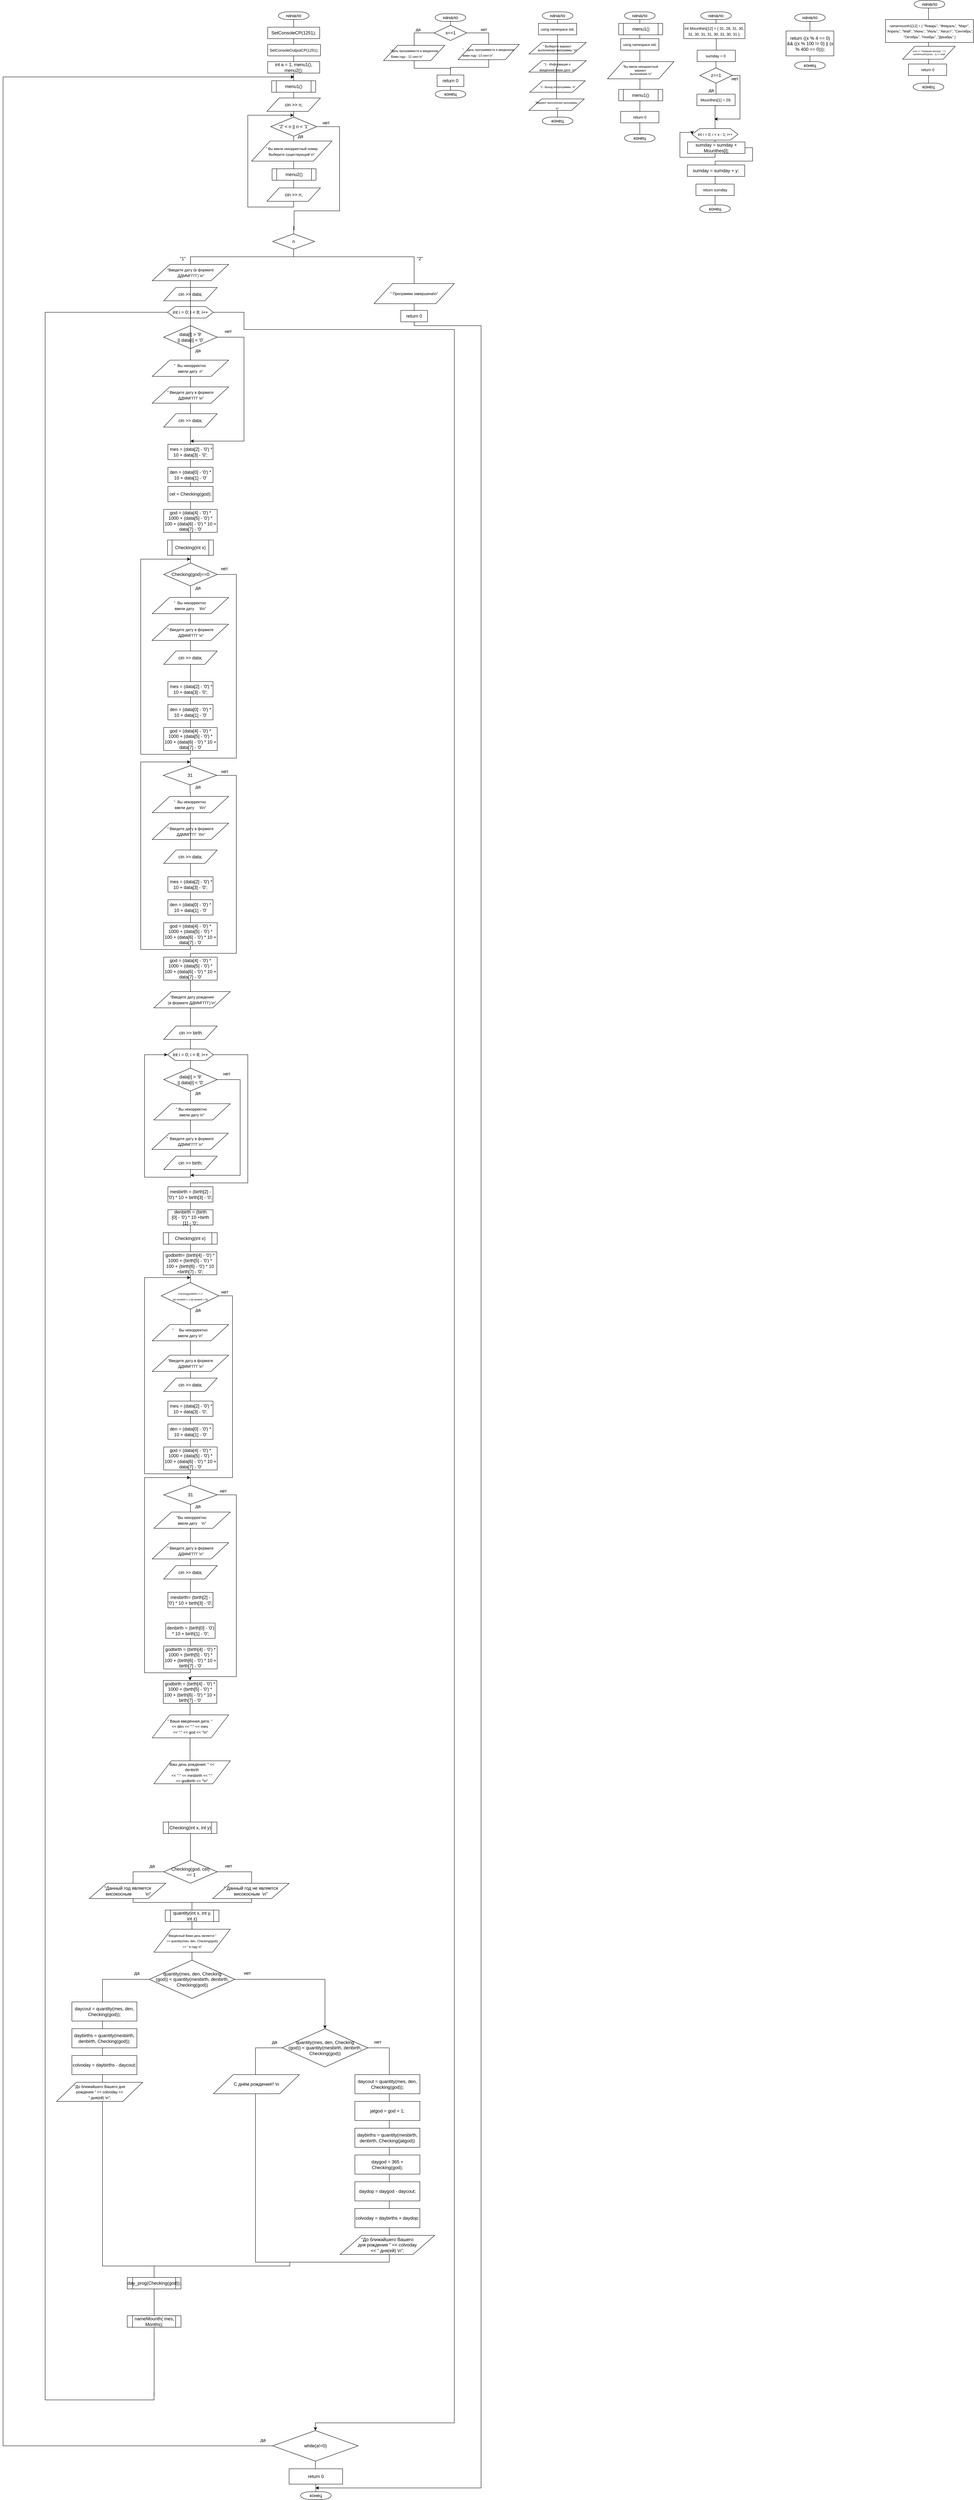 <mxfile version="21.0.8" type="device"><diagram name="Страница 1" id="6orR8Phu9gyI0PXhAirF"><mxGraphModel dx="3215" dy="1043" grid="1" gridSize="10" guides="1" tooltips="1" connect="1" arrows="1" fold="1" page="1" pageScale="1" pageWidth="827" pageHeight="1169" math="0" shadow="0"><root><mxCell id="0"/><mxCell id="1" parent="0"/><mxCell id="t05fn-oWUnFI7lcArIO1-14" style="rounded=0;orthogonalLoop=1;jettySize=auto;html=1;exitX=0.5;exitY=1;exitDx=0;exitDy=0;exitPerimeter=0;edgeStyle=orthogonalEdgeStyle;endArrow=none;endFill=0;strokeWidth=1;entryX=0.5;entryY=0;entryDx=0;entryDy=0;entryPerimeter=0;" parent="1" source="t05fn-oWUnFI7lcArIO1-1" target="t05fn-oWUnFI7lcArIO1-2" edge="1"><mxGeometry relative="1" as="geometry"><mxPoint x="890" y="135" as="targetPoint"/></mxGeometry></mxCell><mxCell id="t05fn-oWUnFI7lcArIO1-1" value="&lt;font style=&quot;vertical-align: inherit;&quot;&gt;&lt;font style=&quot;vertical-align: inherit;&quot;&gt;&lt;font style=&quot;vertical-align: inherit;&quot;&gt;&lt;font style=&quot;vertical-align: inherit;&quot;&gt;начало&lt;/font&gt;&lt;/font&gt;&lt;/font&gt;&lt;/font&gt;" style="strokeWidth=1;html=1;shape=mxgraph.flowchart.terminator;whiteSpace=wrap;" parent="1" vertex="1"><mxGeometry x="750" y="75" width="80" height="20" as="geometry"/></mxCell><mxCell id="t05fn-oWUnFI7lcArIO1-15" value="нет" style="edgeStyle=orthogonalEdgeStyle;rounded=0;orthogonalLoop=1;jettySize=auto;html=1;exitX=1;exitY=0.5;exitDx=0;exitDy=0;exitPerimeter=0;entryX=0.5;entryY=0;entryDx=0;entryDy=0;endArrow=none;endFill=0;verticalAlign=bottom;" parent="1" source="t05fn-oWUnFI7lcArIO1-2" target="t05fn-oWUnFI7lcArIO1-4" edge="1"><mxGeometry relative="1" as="geometry"/></mxCell><mxCell id="t05fn-oWUnFI7lcArIO1-16" value="да" style="edgeStyle=orthogonalEdgeStyle;rounded=0;orthogonalLoop=1;jettySize=auto;html=1;exitX=0;exitY=0.5;exitDx=0;exitDy=0;exitPerimeter=0;entryX=0.5;entryY=0;entryDx=0;entryDy=0;endArrow=none;endFill=0;verticalAlign=bottom;align=center;" parent="1" source="t05fn-oWUnFI7lcArIO1-2" target="t05fn-oWUnFI7lcArIO1-3" edge="1"><mxGeometry relative="1" as="geometry"/></mxCell><mxCell id="t05fn-oWUnFI7lcArIO1-2" value="x==1" style="strokeWidth=1;html=1;shape=mxgraph.flowchart.decision;whiteSpace=wrap;" parent="1" vertex="1"><mxGeometry x="747.5" y="105" width="85" height="40" as="geometry"/></mxCell><mxCell id="t05fn-oWUnFI7lcArIO1-18" style="edgeStyle=orthogonalEdgeStyle;rounded=0;orthogonalLoop=1;jettySize=auto;html=1;exitX=0.5;exitY=1;exitDx=0;exitDy=0;endArrow=none;endFill=0;" parent="1" source="t05fn-oWUnFI7lcArIO1-3" edge="1"><mxGeometry relative="1" as="geometry"><mxPoint x="790" y="225" as="targetPoint"/></mxGeometry></mxCell><mxCell id="t05fn-oWUnFI7lcArIO1-3" value="&lt;div style=&quot;text-align: justify;&quot;&gt;&lt;span style=&quot;font-size: 8px; background-color: initial;&quot;&gt;&quot;День программиста&lt;/span&gt;&lt;span style=&quot;background-color: initial; font-size: 8px;&quot;&gt;&amp;nbsp;в введенном&lt;/span&gt;&lt;/div&gt;&lt;div style=&quot;text-align: justify;&quot;&gt;&lt;span style=&quot;background-color: initial; font-size: 8px;&quot;&gt;&amp;nbsp;Вами году - 12 сент.\n&quot;&lt;/span&gt;&lt;/div&gt;" style="shape=parallelogram;html=1;strokeWidth=1;perimeter=parallelogramPerimeter;whiteSpace=wrap;rounded=0;arcSize=12;size=0.23;align=center;" parent="1" vertex="1"><mxGeometry x="615" y="157.5" width="160" height="40" as="geometry"/></mxCell><mxCell id="t05fn-oWUnFI7lcArIO1-17" style="edgeStyle=orthogonalEdgeStyle;rounded=0;orthogonalLoop=1;jettySize=auto;html=1;exitX=0.5;exitY=1;exitDx=0;exitDy=0;entryX=0.5;entryY=0;entryDx=0;entryDy=0;endArrow=none;endFill=0;" parent="1" source="t05fn-oWUnFI7lcArIO1-4" target="t05fn-oWUnFI7lcArIO1-5" edge="1"><mxGeometry relative="1" as="geometry"/></mxCell><mxCell id="t05fn-oWUnFI7lcArIO1-4" value="&lt;div style=&quot;text-align: justify;&quot;&gt;&lt;span style=&quot;background-color: initial;&quot;&gt;&lt;font style=&quot;font-size: 8px;&quot;&gt;&quot;&amp;nbsp; &amp;nbsp; День программиста в введенном&amp;nbsp;&lt;/font&gt;&lt;/span&gt;&lt;/div&gt;&lt;div style=&quot;text-align: justify;&quot;&gt;&lt;span style=&quot;background-color: initial;&quot;&gt;&lt;font style=&quot;font-size: 8px;&quot;&gt;вами году -&lt;/font&gt;&lt;/span&gt;&lt;span style=&quot;background-color: initial; font-size: 8px;&quot;&gt;13 сент.\n&quot;&lt;/span&gt;&lt;/div&gt;" style="shape=parallelogram;html=1;strokeWidth=1;perimeter=parallelogramPerimeter;whiteSpace=wrap;rounded=0;arcSize=12;size=0.23;" parent="1" vertex="1"><mxGeometry x="810" y="155" width="160" height="40" as="geometry"/></mxCell><mxCell id="t05fn-oWUnFI7lcArIO1-19" style="edgeStyle=orthogonalEdgeStyle;rounded=0;orthogonalLoop=1;jettySize=auto;html=1;exitX=0.5;exitY=1;exitDx=0;exitDy=0;entryX=0.5;entryY=0;entryDx=0;entryDy=0;entryPerimeter=0;endArrow=none;endFill=0;" parent="1" source="t05fn-oWUnFI7lcArIO1-5" target="t05fn-oWUnFI7lcArIO1-6" edge="1"><mxGeometry relative="1" as="geometry"/></mxCell><mxCell id="t05fn-oWUnFI7lcArIO1-5" value="return 0" style="rounded=0;whiteSpace=wrap;html=1;absoluteArcSize=1;arcSize=14;strokeWidth=1;" parent="1" vertex="1"><mxGeometry x="755" y="235" width="70" height="30" as="geometry"/></mxCell><mxCell id="t05fn-oWUnFI7lcArIO1-6" value="конец" style="strokeWidth=1;html=1;shape=mxgraph.flowchart.terminator;whiteSpace=wrap;" parent="1" vertex="1"><mxGeometry x="750" y="275" width="80" height="20" as="geometry"/></mxCell><mxCell id="t05fn-oWUnFI7lcArIO1-21" style="rounded=0;orthogonalLoop=1;jettySize=auto;html=1;exitX=0.5;exitY=1;exitDx=0;exitDy=0;exitPerimeter=0;edgeStyle=orthogonalEdgeStyle;endArrow=none;endFill=0;strokeWidth=1;entryX=0.5;entryY=0;entryDx=0;entryDy=0;entryPerimeter=0;" parent="1" source="t05fn-oWUnFI7lcArIO1-22" edge="1"><mxGeometry relative="1" as="geometry"><mxPoint x="1070" y="100" as="targetPoint"/></mxGeometry></mxCell><mxCell id="t05fn-oWUnFI7lcArIO1-22" value="&lt;font style=&quot;vertical-align: inherit;&quot;&gt;&lt;font style=&quot;vertical-align: inherit;&quot;&gt;&lt;font style=&quot;vertical-align: inherit;&quot;&gt;&lt;font style=&quot;vertical-align: inherit;&quot;&gt;начало&lt;/font&gt;&lt;/font&gt;&lt;/font&gt;&lt;/font&gt;" style="strokeWidth=1;html=1;shape=mxgraph.flowchart.terminator;whiteSpace=wrap;" parent="1" vertex="1"><mxGeometry x="1030" y="70" width="80" height="20" as="geometry"/></mxCell><mxCell id="t05fn-oWUnFI7lcArIO1-32" value="конец" style="strokeWidth=1;html=1;shape=mxgraph.flowchart.terminator;whiteSpace=wrap;" parent="1" vertex="1"><mxGeometry x="1030" y="345" width="80" height="20" as="geometry"/></mxCell><mxCell id="t05fn-oWUnFI7lcArIO1-42" style="edgeStyle=orthogonalEdgeStyle;rounded=0;orthogonalLoop=1;jettySize=auto;html=1;exitX=0.5;exitY=1;exitDx=0;exitDy=0;entryX=0.5;entryY=0;entryDx=0;entryDy=0;entryPerimeter=0;endArrow=none;endFill=0;" parent="1" source="jMyUoAbgxdMw-VOCELsV-13" target="t05fn-oWUnFI7lcArIO1-32" edge="1"><mxGeometry relative="1" as="geometry"/></mxCell><mxCell id="t05fn-oWUnFI7lcArIO1-33" value="&lt;font style=&quot;font-size: 9px;&quot;&gt;&#9;using namespace std;&lt;/font&gt;" style="rounded=0;whiteSpace=wrap;html=1;absoluteArcSize=1;arcSize=14;strokeWidth=1;" parent="1" vertex="1"><mxGeometry x="1020" y="100" width="100" height="30" as="geometry"/></mxCell><mxCell id="t05fn-oWUnFI7lcArIO1-38" value="&lt;div style=&quot;font-size: 8px;&quot;&gt;&quot; Выберите вариант&amp;nbsp;&lt;/div&gt;&lt;div style=&quot;font-size: 8px;&quot;&gt;выполнения программы: \n&quot;&lt;br&gt;&lt;/div&gt;" style="shape=parallelogram;html=1;strokeWidth=1;perimeter=parallelogramPerimeter;whiteSpace=wrap;rounded=0;arcSize=12;size=0.23;" parent="1" vertex="1"><mxGeometry x="995" y="150" width="150" height="30" as="geometry"/></mxCell><mxCell id="t05fn-oWUnFI7lcArIO1-39" value="&lt;div style=&quot;&quot;&gt;&lt;font style=&quot;font-size: 8px;&quot;&gt;&quot;1 - Информация о&amp;nbsp;&lt;/font&gt;&lt;/div&gt;&lt;div style=&quot;&quot;&gt;&lt;font style=&quot;font-size: 8px;&quot;&gt;введённой Вами дате&amp;nbsp; \n&quot;&lt;/font&gt;&lt;br&gt;&lt;/div&gt;" style="shape=parallelogram;html=1;strokeWidth=1;perimeter=parallelogramPerimeter;whiteSpace=wrap;rounded=0;arcSize=12;size=0.23;" parent="1" vertex="1"><mxGeometry x="995" y="197.5" width="150" height="30" as="geometry"/></mxCell><mxCell id="t05fn-oWUnFI7lcArIO1-40" value="&lt;div style=&quot;&quot;&gt;&lt;font style=&quot;font-size: 7px;&quot;&gt;&quot;2 - Выход из программы&amp;nbsp; \n&quot;&lt;/font&gt;&lt;br&gt;&lt;/div&gt;" style="shape=parallelogram;html=1;strokeWidth=1;perimeter=parallelogramPerimeter;whiteSpace=wrap;rounded=0;arcSize=12;size=0.23;" parent="1" vertex="1"><mxGeometry x="997.5" y="250" width="145" height="30" as="geometry"/></mxCell><mxCell id="t05fn-oWUnFI7lcArIO1-43" style="rounded=0;orthogonalLoop=1;jettySize=auto;html=1;exitX=0.5;exitY=1;exitDx=0;exitDy=0;exitPerimeter=0;edgeStyle=orthogonalEdgeStyle;endArrow=none;endFill=0;strokeWidth=1;entryX=0.5;entryY=0;entryDx=0;entryDy=0;entryPerimeter=0;" parent="1" source="t05fn-oWUnFI7lcArIO1-44" edge="1"><mxGeometry relative="1" as="geometry"><mxPoint x="1285" y="100" as="targetPoint"/></mxGeometry></mxCell><mxCell id="t05fn-oWUnFI7lcArIO1-44" value="&lt;font style=&quot;vertical-align: inherit;&quot;&gt;&lt;font style=&quot;vertical-align: inherit;&quot;&gt;&lt;font style=&quot;vertical-align: inherit;&quot;&gt;&lt;font style=&quot;vertical-align: inherit;&quot;&gt;начало&lt;/font&gt;&lt;/font&gt;&lt;/font&gt;&lt;/font&gt;" style="strokeWidth=1;html=1;shape=mxgraph.flowchart.terminator;whiteSpace=wrap;" parent="1" vertex="1"><mxGeometry x="1245" y="70" width="80" height="20" as="geometry"/></mxCell><mxCell id="t05fn-oWUnFI7lcArIO1-45" value="конец" style="strokeWidth=1;html=1;shape=mxgraph.flowchart.terminator;whiteSpace=wrap;" parent="1" vertex="1"><mxGeometry x="1245" y="390" width="80" height="20" as="geometry"/></mxCell><mxCell id="t05fn-oWUnFI7lcArIO1-46" style="edgeStyle=orthogonalEdgeStyle;rounded=0;orthogonalLoop=1;jettySize=auto;html=1;exitX=0.5;exitY=1;exitDx=0;exitDy=0;entryX=0.5;entryY=0;entryDx=0;entryDy=0;entryPerimeter=0;endArrow=none;endFill=0;" parent="1" target="t05fn-oWUnFI7lcArIO1-45" edge="1"><mxGeometry relative="1" as="geometry"><mxPoint x="1285" y="130" as="sourcePoint"/></mxGeometry></mxCell><mxCell id="t05fn-oWUnFI7lcArIO1-51" value="&lt;div style=&quot;font-size: 8px;&quot;&gt;&lt;font style=&quot;font-size: 8px;&quot;&gt;&quot;Вы ввели некорректный&amp;nbsp;&lt;/font&gt;&lt;/div&gt;&lt;div style=&quot;font-size: 8px;&quot;&gt;&lt;font style=&quot;font-size: 8px;&quot;&gt;вариант&amp;nbsp;&lt;/font&gt;&lt;/div&gt;&lt;div style=&quot;font-size: 8px;&quot;&gt;&lt;font style=&quot;font-size: 8px;&quot;&gt;&lt;font style=&quot;font-size: 8px;&quot;&gt;выполнения&amp;nbsp;&lt;/font&gt;&lt;/font&gt;&lt;span style=&quot;background-color: initial;&quot;&gt;\n&quot;&lt;/span&gt;&lt;/div&gt;" style="shape=parallelogram;html=1;strokeWidth=1;perimeter=parallelogramPerimeter;whiteSpace=wrap;rounded=0;arcSize=12;size=0.23;align=center;" parent="1" vertex="1"><mxGeometry x="1200.62" y="200" width="173.75" height="45" as="geometry"/></mxCell><mxCell id="t05fn-oWUnFI7lcArIO1-53" value="&lt;font style=&quot;font-size: 9px;&quot;&gt;&#9;using namespace std;&lt;/font&gt;" style="rounded=0;whiteSpace=wrap;html=1;absoluteArcSize=1;arcSize=14;strokeWidth=1;" parent="1" vertex="1"><mxGeometry x="1235" y="140" width="100" height="30" as="geometry"/></mxCell><mxCell id="t05fn-oWUnFI7lcArIO1-54" value="menu1()" style="shape=process;whiteSpace=wrap;html=1;backgroundOutline=1;" parent="1" vertex="1"><mxGeometry x="1230" y="100" width="115" height="30" as="geometry"/></mxCell><mxCell id="t05fn-oWUnFI7lcArIO1-60" value="&lt;font size=&quot;1&quot;&gt;return 0&lt;/font&gt;" style="rounded=0;whiteSpace=wrap;html=1;absoluteArcSize=1;arcSize=14;strokeWidth=1;" parent="1" vertex="1"><mxGeometry x="1235" y="330" width="100" height="30" as="geometry"/></mxCell><mxCell id="t05fn-oWUnFI7lcArIO1-61" value="menu1()" style="shape=process;whiteSpace=wrap;html=1;backgroundOutline=1;" parent="1" vertex="1"><mxGeometry x="1229.99" y="272.5" width="115" height="30" as="geometry"/></mxCell><mxCell id="t05fn-oWUnFI7lcArIO1-62" style="rounded=0;orthogonalLoop=1;jettySize=auto;html=1;exitX=0.5;exitY=1;exitDx=0;exitDy=0;exitPerimeter=0;edgeStyle=orthogonalEdgeStyle;endArrow=none;endFill=0;strokeWidth=1;entryX=0.5;entryY=0;entryDx=0;entryDy=0;entryPerimeter=0;" parent="1" source="t05fn-oWUnFI7lcArIO1-63" edge="1"><mxGeometry relative="1" as="geometry"><mxPoint x="1484.37" y="100" as="targetPoint"/></mxGeometry></mxCell><mxCell id="t05fn-oWUnFI7lcArIO1-63" value="&lt;font style=&quot;vertical-align: inherit;&quot;&gt;&lt;font style=&quot;vertical-align: inherit;&quot;&gt;&lt;font style=&quot;vertical-align: inherit;&quot;&gt;&lt;font style=&quot;vertical-align: inherit;&quot;&gt;начало&lt;/font&gt;&lt;/font&gt;&lt;/font&gt;&lt;/font&gt;" style="strokeWidth=1;html=1;shape=mxgraph.flowchart.terminator;whiteSpace=wrap;" parent="1" vertex="1"><mxGeometry x="1444.37" y="70" width="80" height="20" as="geometry"/></mxCell><mxCell id="t05fn-oWUnFI7lcArIO1-64" value="конец" style="strokeWidth=1;html=1;shape=mxgraph.flowchart.terminator;whiteSpace=wrap;" parent="1" vertex="1"><mxGeometry x="1441.87" y="574.5" width="80" height="20" as="geometry"/></mxCell><mxCell id="t05fn-oWUnFI7lcArIO1-82" style="edgeStyle=orthogonalEdgeStyle;rounded=0;orthogonalLoop=1;jettySize=auto;html=1;exitX=0.5;exitY=1;exitDx=0;exitDy=0;entryX=0.5;entryY=0;entryDx=0;entryDy=0;endArrow=none;endFill=0;" parent="1" source="t05fn-oWUnFI7lcArIO1-75" target="t05fn-oWUnFI7lcArIO1-80" edge="1"><mxGeometry relative="1" as="geometry"><mxPoint x="1484.37" y="130" as="sourcePoint"/></mxGeometry></mxCell><mxCell id="t05fn-oWUnFI7lcArIO1-70" value="&lt;font size=&quot;1&quot;&gt;int Mounthes[12] = { 31, 28, 31, 30, 31, 30, 31, 31, 30, 31, 30, 31 };&lt;/font&gt;" style="rounded=0;whiteSpace=wrap;html=1;absoluteArcSize=1;arcSize=14;strokeWidth=1;" parent="1" vertex="1"><mxGeometry x="1400" y="100" width="160" height="40" as="geometry"/></mxCell><mxCell id="t05fn-oWUnFI7lcArIO1-74" value="&lt;font size=&quot;1&quot;&gt;sumday = 0&amp;nbsp;&lt;/font&gt;" style="rounded=0;whiteSpace=wrap;html=1;absoluteArcSize=1;arcSize=14;strokeWidth=1;" parent="1" vertex="1"><mxGeometry x="1435" y="170" width="100" height="30" as="geometry"/></mxCell><mxCell id="t05fn-oWUnFI7lcArIO1-86" style="edgeStyle=orthogonalEdgeStyle;rounded=0;orthogonalLoop=1;jettySize=auto;html=1;exitX=0.5;exitY=1;exitDx=0;exitDy=0;entryX=0.5;entryY=0;entryDx=0;entryDy=0;entryPerimeter=0;endArrow=none;endFill=0;" parent="1" source="t05fn-oWUnFI7lcArIO1-72" target="t05fn-oWUnFI7lcArIO1-64" edge="1"><mxGeometry relative="1" as="geometry"/></mxCell><mxCell id="t05fn-oWUnFI7lcArIO1-72" value="&lt;font size=&quot;1&quot;&gt;return sumday&lt;/font&gt;" style="rounded=0;whiteSpace=wrap;html=1;absoluteArcSize=1;arcSize=14;strokeWidth=1;" parent="1" vertex="1"><mxGeometry x="1431.87" y="520" width="100" height="30" as="geometry"/></mxCell><mxCell id="t05fn-oWUnFI7lcArIO1-77" style="edgeStyle=orthogonalEdgeStyle;rounded=0;orthogonalLoop=1;jettySize=auto;html=1;exitX=1;exitY=0.5;exitDx=0;exitDy=0;exitPerimeter=0;" parent="1" source="t05fn-oWUnFI7lcArIO1-75" edge="1"><mxGeometry relative="1" as="geometry"><mxPoint x="1480" y="350" as="targetPoint"/><Array as="points"><mxPoint x="1547" y="255"/><mxPoint x="1547" y="350"/><mxPoint x="1484" y="350"/></Array></mxGeometry></mxCell><mxCell id="t05fn-oWUnFI7lcArIO1-76" value="&lt;font size=&quot;1&quot;&gt;&#9;Mounthes[1] = 29;&lt;/font&gt;" style="rounded=0;whiteSpace=wrap;html=1;absoluteArcSize=1;arcSize=14;strokeWidth=1;" parent="1" vertex="1"><mxGeometry x="1434.37" y="285" width="100" height="30" as="geometry"/></mxCell><mxCell id="t05fn-oWUnFI7lcArIO1-78" value="да" style="text;html=1;strokeColor=none;fillColor=none;align=center;verticalAlign=middle;whiteSpace=wrap;rounded=0;" parent="1" vertex="1"><mxGeometry x="1441.87" y="260" width="60" height="30" as="geometry"/></mxCell><mxCell id="t05fn-oWUnFI7lcArIO1-79" value="нет" style="text;html=1;strokeColor=none;fillColor=none;align=center;verticalAlign=middle;whiteSpace=wrap;rounded=0;" parent="1" vertex="1"><mxGeometry x="1504.37" y="230" width="60" height="30" as="geometry"/></mxCell><mxCell id="t05fn-oWUnFI7lcArIO1-85" style="edgeStyle=orthogonalEdgeStyle;rounded=0;orthogonalLoop=1;jettySize=auto;html=1;exitX=1;exitY=0.5;exitDx=0;exitDy=0;endArrow=none;endFill=0;" parent="1" source="t05fn-oWUnFI7lcArIO1-81" edge="1"><mxGeometry relative="1" as="geometry"><mxPoint x="1482" y="520" as="targetPoint"/><Array as="points"><mxPoint x="1580" y="425"/><mxPoint x="1580" y="460"/><mxPoint x="1482" y="460"/></Array></mxGeometry></mxCell><mxCell id="t05fn-oWUnFI7lcArIO1-80" value="&lt;font style=&quot;font-size: 10px;&quot;&gt;int i = 0; i &amp;lt; x - 1; i++&lt;/font&gt;" style="shape=hexagon;perimeter=hexagonPerimeter2;whiteSpace=wrap;html=1;fixedSize=1;" parent="1" vertex="1"><mxGeometry x="1421.87" y="375" width="120" height="30" as="geometry"/></mxCell><mxCell id="t05fn-oWUnFI7lcArIO1-83" style="edgeStyle=orthogonalEdgeStyle;rounded=0;orthogonalLoop=1;jettySize=auto;html=1;exitX=0.5;exitY=1;exitDx=0;exitDy=0;entryX=0;entryY=0.5;entryDx=0;entryDy=0;" parent="1" source="t05fn-oWUnFI7lcArIO1-80" target="t05fn-oWUnFI7lcArIO1-80" edge="1"><mxGeometry relative="1" as="geometry"><Array as="points"><mxPoint x="1482" y="450"/><mxPoint x="1390" y="450"/><mxPoint x="1390" y="385"/></Array></mxGeometry></mxCell><mxCell id="t05fn-oWUnFI7lcArIO1-81" value="sumday = sumday + Mounthes[i];" style="rounded=0;whiteSpace=wrap;html=1;absoluteArcSize=1;arcSize=14;strokeWidth=1;" parent="1" vertex="1"><mxGeometry x="1410" y="410" width="150" height="30" as="geometry"/></mxCell><mxCell id="t05fn-oWUnFI7lcArIO1-84" value="sumday = sumday + y;" style="rounded=0;whiteSpace=wrap;html=1;absoluteArcSize=1;arcSize=14;strokeWidth=1;" parent="1" vertex="1"><mxGeometry x="1409.37" y="470" width="150" height="30" as="geometry"/></mxCell><mxCell id="t05fn-oWUnFI7lcArIO1-88" style="rounded=0;orthogonalLoop=1;jettySize=auto;html=1;exitX=0.5;exitY=1;exitDx=0;exitDy=0;exitPerimeter=0;edgeStyle=orthogonalEdgeStyle;endArrow=none;endFill=0;strokeWidth=1;entryX=0.5;entryY=0;entryDx=0;entryDy=0;entryPerimeter=0;" parent="1" source="t05fn-oWUnFI7lcArIO1-89" edge="1"><mxGeometry relative="1" as="geometry"><mxPoint x="1730.0" y="140" as="targetPoint"/></mxGeometry></mxCell><mxCell id="t05fn-oWUnFI7lcArIO1-89" value="&lt;font style=&quot;vertical-align: inherit;&quot;&gt;&lt;font style=&quot;vertical-align: inherit;&quot;&gt;&lt;font style=&quot;vertical-align: inherit;&quot;&gt;&lt;font style=&quot;vertical-align: inherit;&quot;&gt;начало&lt;/font&gt;&lt;/font&gt;&lt;/font&gt;&lt;/font&gt;" style="strokeWidth=1;html=1;shape=mxgraph.flowchart.terminator;whiteSpace=wrap;" parent="1" vertex="1"><mxGeometry x="1690" y="75" width="80" height="20" as="geometry"/></mxCell><mxCell id="t05fn-oWUnFI7lcArIO1-97" style="edgeStyle=orthogonalEdgeStyle;rounded=0;orthogonalLoop=1;jettySize=auto;html=1;exitX=0.5;exitY=1;exitDx=0;exitDy=0;entryX=0.5;entryY=0;entryDx=0;entryDy=0;entryPerimeter=0;endArrow=none;endFill=0;" parent="1" source="t05fn-oWUnFI7lcArIO1-98" target="t05fn-oWUnFI7lcArIO1-99" edge="1"><mxGeometry relative="1" as="geometry"/></mxCell><mxCell id="t05fn-oWUnFI7lcArIO1-98" value="return ((x % 4 == 0) &amp;amp;&amp;amp; ((x % 100 != 0) || (x % 400 == 0)));" style="rounded=0;whiteSpace=wrap;html=1;absoluteArcSize=1;arcSize=14;strokeWidth=1;" parent="1" vertex="1"><mxGeometry x="1667.5" y="120" width="125" height="65" as="geometry"/></mxCell><mxCell id="t05fn-oWUnFI7lcArIO1-99" value="конец" style="strokeWidth=1;html=1;shape=mxgraph.flowchart.terminator;whiteSpace=wrap;" parent="1" vertex="1"><mxGeometry x="1690" y="200" width="80" height="20" as="geometry"/></mxCell><mxCell id="Mc6MG7TEj-5PSDRsCrKd-124" style="edgeStyle=orthogonalEdgeStyle;rounded=0;orthogonalLoop=1;jettySize=auto;html=1;exitX=0.5;exitY=1;exitDx=0;exitDy=0;exitPerimeter=0;entryX=0.5;entryY=0;entryDx=0;entryDy=0;endArrow=none;endFill=0;" parent="1" source="Mc6MG7TEj-5PSDRsCrKd-2" target="Mc6MG7TEj-5PSDRsCrKd-17" edge="1"><mxGeometry relative="1" as="geometry"/></mxCell><mxCell id="Mc6MG7TEj-5PSDRsCrKd-2" value="&lt;font style=&quot;vertical-align: inherit;&quot;&gt;&lt;font style=&quot;vertical-align: inherit;&quot;&gt;&lt;font style=&quot;vertical-align: inherit;&quot;&gt;&lt;font style=&quot;vertical-align: inherit;&quot;&gt;начало&lt;/font&gt;&lt;/font&gt;&lt;/font&gt;&lt;/font&gt;" style="strokeWidth=1;html=1;shape=mxgraph.flowchart.terminator;whiteSpace=wrap;" parent="1" vertex="1"><mxGeometry x="340" y="70" width="80" height="20" as="geometry"/></mxCell><mxCell id="Mc6MG7TEj-5PSDRsCrKd-13" value="SetConsoleCP(1251);" style="rounded=0;whiteSpace=wrap;html=1;absoluteArcSize=1;arcSize=14;strokeWidth=1;" parent="1" vertex="1"><mxGeometry x="312" y="110" width="136" height="30" as="geometry"/></mxCell><mxCell id="Mc6MG7TEj-5PSDRsCrKd-14" value="&lt;font style=&quot;font-size: 10px;&quot;&gt;SetConsoleOutputCP(1251);&lt;/font&gt;" style="rounded=0;whiteSpace=wrap;html=1;absoluteArcSize=1;arcSize=14;strokeWidth=1;" parent="1" vertex="1"><mxGeometry x="312" y="155" width="138" height="30" as="geometry"/></mxCell><mxCell id="Mc6MG7TEj-5PSDRsCrKd-15" value="int a = 1, menu1(), menu2();" style="rounded=0;whiteSpace=wrap;html=1;absoluteArcSize=1;arcSize=14;strokeWidth=1;" parent="1" vertex="1"><mxGeometry x="312" y="200" width="136" height="30" as="geometry"/></mxCell><mxCell id="Mc6MG7TEj-5PSDRsCrKd-125" style="edgeStyle=orthogonalEdgeStyle;rounded=0;orthogonalLoop=1;jettySize=auto;html=1;exitX=0.5;exitY=1;exitDx=0;exitDy=0;endArrow=none;endFill=0;" parent="1" source="Mc6MG7TEj-5PSDRsCrKd-17" target="Mc6MG7TEj-5PSDRsCrKd-21" edge="1"><mxGeometry relative="1" as="geometry"/></mxCell><mxCell id="Mc6MG7TEj-5PSDRsCrKd-17" value="&lt;div style=&quot;text-align: justify;&quot;&gt;cin &amp;gt;&amp;gt; n;&lt;br&gt;&lt;/div&gt;" style="shape=parallelogram;html=1;strokeWidth=1;perimeter=parallelogramPerimeter;whiteSpace=wrap;rounded=0;arcSize=12;size=0.23;align=center;" parent="1" vertex="1"><mxGeometry x="310" y="295" width="140" height="35" as="geometry"/></mxCell><mxCell id="Mc6MG7TEj-5PSDRsCrKd-127" style="edgeStyle=orthogonalEdgeStyle;rounded=0;orthogonalLoop=1;jettySize=auto;html=1;exitX=1;exitY=0.5;exitDx=0;exitDy=0;exitPerimeter=0;endArrow=none;endFill=0;" parent="1" source="Mc6MG7TEj-5PSDRsCrKd-18" edge="1"><mxGeometry relative="1" as="geometry"><Array as="points"><mxPoint x="500" y="370"/><mxPoint x="500" y="590"/><mxPoint x="381" y="590"/><mxPoint x="381" y="640"/></Array><mxPoint x="380" y="640" as="targetPoint"/></mxGeometry></mxCell><mxCell id="Mc6MG7TEj-5PSDRsCrKd-18" value="'2' &amp;lt; n || n &amp;lt; '1'" style="strokeWidth=1;html=1;shape=mxgraph.flowchart.decision;whiteSpace=wrap;" parent="1" vertex="1"><mxGeometry x="320" y="345" width="120" height="50" as="geometry"/></mxCell><mxCell id="Mc6MG7TEj-5PSDRsCrKd-19" value="&lt;div style=&quot;&quot;&gt;&lt;font style=&quot;font-size: 9px;&quot;&gt;&quot; Вы ввели некорректный номер&lt;/font&gt;&lt;/div&gt;&lt;div style=&quot;&quot;&gt;&lt;span style=&quot;font-size: 9px; background-color: initial;&quot;&gt;Выберите существующий \n&quot;&lt;/span&gt;&lt;/div&gt;" style="shape=parallelogram;html=1;strokeWidth=1;perimeter=parallelogramPerimeter;whiteSpace=wrap;rounded=0;arcSize=12;size=0.23;align=center;" parent="1" vertex="1"><mxGeometry x="270" y="407.5" width="210" height="52.5" as="geometry"/></mxCell><mxCell id="Mc6MG7TEj-5PSDRsCrKd-20" value="menu2()" style="shape=process;whiteSpace=wrap;html=1;backgroundOutline=1;" parent="1" vertex="1"><mxGeometry x="323.5" y="480" width="115" height="30" as="geometry"/></mxCell><mxCell id="Mc6MG7TEj-5PSDRsCrKd-21" value="&lt;div style=&quot;text-align: justify;&quot;&gt;cin &amp;gt;&amp;gt; n;&lt;br&gt;&lt;/div&gt;" style="shape=parallelogram;html=1;strokeWidth=1;perimeter=parallelogramPerimeter;whiteSpace=wrap;rounded=0;arcSize=12;size=0.23;align=center;" parent="1" vertex="1"><mxGeometry x="310" y="530" width="140" height="35" as="geometry"/></mxCell><mxCell id="Mc6MG7TEj-5PSDRsCrKd-23" value="menu1()" style="shape=process;whiteSpace=wrap;html=1;backgroundOutline=1;" parent="1" vertex="1"><mxGeometry x="322.5" y="250" width="115" height="30" as="geometry"/></mxCell><mxCell id="Mc6MG7TEj-5PSDRsCrKd-126" style="edgeStyle=orthogonalEdgeStyle;rounded=0;orthogonalLoop=1;jettySize=auto;html=1;exitX=0.5;exitY=1;exitDx=0;exitDy=0;" parent="1" source="Mc6MG7TEj-5PSDRsCrKd-21" edge="1"><mxGeometry relative="1" as="geometry"><mxPoint x="380" y="340" as="targetPoint"/><Array as="points"><mxPoint x="380" y="580"/><mxPoint x="260" y="580"/><mxPoint x="260" y="340"/></Array></mxGeometry></mxCell><mxCell id="Mc6MG7TEj-5PSDRsCrKd-128" style="edgeStyle=orthogonalEdgeStyle;rounded=0;orthogonalLoop=1;jettySize=auto;html=1;entryX=0.5;entryY=0;entryDx=0;entryDy=0;entryPerimeter=0;endArrow=none;endFill=0;" parent="1" target="Mc6MG7TEj-5PSDRsCrKd-25" edge="1"><mxGeometry relative="1" as="geometry"><mxPoint x="380" y="630" as="sourcePoint"/></mxGeometry></mxCell><mxCell id="Mc6MG7TEj-5PSDRsCrKd-129" style="edgeStyle=orthogonalEdgeStyle;rounded=0;orthogonalLoop=1;jettySize=auto;html=1;exitX=0.5;exitY=1;exitDx=0;exitDy=0;exitPerimeter=0;entryX=0.5;entryY=0;entryDx=0;entryDy=0;endArrow=none;endFill=0;" parent="1" source="Mc6MG7TEj-5PSDRsCrKd-25" target="Mc6MG7TEj-5PSDRsCrKd-29" edge="1"><mxGeometry relative="1" as="geometry"/></mxCell><mxCell id="Mc6MG7TEj-5PSDRsCrKd-25" value="n" style="strokeWidth=1;html=1;shape=mxgraph.flowchart.decision;whiteSpace=wrap;" parent="1" vertex="1"><mxGeometry x="325" y="650" width="110" height="40" as="geometry"/></mxCell><mxCell id="Mc6MG7TEj-5PSDRsCrKd-130" style="edgeStyle=orthogonalEdgeStyle;rounded=0;orthogonalLoop=1;jettySize=auto;html=1;exitX=0.5;exitY=0;exitDx=0;exitDy=0;endArrow=none;endFill=0;" parent="1" edge="1"><mxGeometry relative="1" as="geometry"><mxPoint x="380" y="710" as="targetPoint"/><Array as="points"><mxPoint x="695" y="710"/></Array><mxPoint x="695" y="730" as="sourcePoint"/></mxGeometry></mxCell><mxCell id="Mc6MG7TEj-5PSDRsCrKd-164" style="edgeStyle=orthogonalEdgeStyle;rounded=0;orthogonalLoop=1;jettySize=auto;html=1;exitX=0.25;exitY=1;exitDx=0;exitDy=0;entryX=0.5;entryY=0;entryDx=0;entryDy=0;endArrow=none;endFill=0;" parent="1" source="Mc6MG7TEj-5PSDRsCrKd-168" target="Mc6MG7TEj-5PSDRsCrKd-28" edge="1"><mxGeometry relative="1" as="geometry"><mxPoint x="695" y="760" as="sourcePoint"/></mxGeometry></mxCell><mxCell id="Mc6MG7TEj-5PSDRsCrKd-27" value="&lt;div style=&quot;&quot;&gt;&lt;font size=&quot;1&quot;&gt;&quot; Программа завершена&lt;/font&gt;&lt;span style=&quot;font-size: x-small; background-color: initial;&quot;&gt;\n&quot;&lt;/span&gt;&lt;/div&gt;" style="shape=parallelogram;html=1;strokeWidth=1;perimeter=parallelogramPerimeter;whiteSpace=wrap;rounded=0;arcSize=12;size=0.23;align=center;" parent="1" vertex="1"><mxGeometry x="590" y="780" width="210" height="52.5" as="geometry"/></mxCell><mxCell id="Mc6MG7TEj-5PSDRsCrKd-163" style="edgeStyle=orthogonalEdgeStyle;rounded=0;orthogonalLoop=1;jettySize=auto;html=1;exitX=0.5;exitY=1;exitDx=0;exitDy=0;" parent="1" source="Mc6MG7TEj-5PSDRsCrKd-28" edge="1"><mxGeometry relative="1" as="geometry"><mxPoint x="437" y="6540" as="targetPoint"/><Array as="points"><mxPoint x="695" y="890"/><mxPoint x="870" y="890"/><mxPoint x="870" y="6540"/></Array></mxGeometry></mxCell><mxCell id="Mc6MG7TEj-5PSDRsCrKd-28" value="return 0" style="rounded=0;whiteSpace=wrap;html=1;absoluteArcSize=1;arcSize=14;strokeWidth=1;" parent="1" vertex="1"><mxGeometry x="660" y="850" width="70" height="30" as="geometry"/></mxCell><mxCell id="Mc6MG7TEj-5PSDRsCrKd-131" style="edgeStyle=orthogonalEdgeStyle;rounded=0;orthogonalLoop=1;jettySize=auto;html=1;exitX=0.5;exitY=1;exitDx=0;exitDy=0;entryX=0.5;entryY=0;entryDx=0;entryDy=0;endArrow=none;endFill=0;" parent="1" source="Mc6MG7TEj-5PSDRsCrKd-34" target="Mc6MG7TEj-5PSDRsCrKd-48" edge="1"><mxGeometry relative="1" as="geometry"/></mxCell><mxCell id="Mc6MG7TEj-5PSDRsCrKd-29" value="&lt;div style=&quot;&quot;&gt;&lt;font size=&quot;1&quot;&gt;&quot;Введите дату (в формате&lt;/font&gt;&lt;/div&gt;&lt;div style=&quot;&quot;&gt;&lt;font size=&quot;1&quot;&gt;&amp;nbsp;ДДММГГГГ) \n&quot;&lt;/font&gt;&lt;br&gt;&lt;/div&gt;" style="shape=parallelogram;html=1;strokeWidth=1;perimeter=parallelogramPerimeter;whiteSpace=wrap;rounded=0;arcSize=12;size=0.23;align=center;" parent="1" vertex="1"><mxGeometry x="10" y="730" width="200" height="42.5" as="geometry"/></mxCell><mxCell id="Mc6MG7TEj-5PSDRsCrKd-30" value="&lt;div style=&quot;text-align: justify;&quot;&gt;cin &amp;gt;&amp;gt; data;&lt;br&gt;&lt;/div&gt;" style="shape=parallelogram;html=1;strokeWidth=1;perimeter=parallelogramPerimeter;whiteSpace=wrap;rounded=0;arcSize=12;size=0.23;align=center;" parent="1" vertex="1"><mxGeometry x="40" y="790" width="140" height="35" as="geometry"/></mxCell><mxCell id="Mc6MG7TEj-5PSDRsCrKd-162" style="edgeStyle=orthogonalEdgeStyle;rounded=0;orthogonalLoop=1;jettySize=auto;html=1;exitX=1;exitY=0.5;exitDx=0;exitDy=0;entryX=0.5;entryY=0;entryDx=0;entryDy=0;entryPerimeter=0;" parent="1" source="Mc6MG7TEj-5PSDRsCrKd-31" target="Mc6MG7TEj-5PSDRsCrKd-121" edge="1"><mxGeometry relative="1" as="geometry"><mxPoint x="800" y="6420" as="targetPoint"/><Array as="points"><mxPoint x="250" y="855"/><mxPoint x="250" y="900"/><mxPoint x="800" y="900"/><mxPoint x="800" y="6370"/><mxPoint x="437" y="6370"/></Array></mxGeometry></mxCell><mxCell id="Mc6MG7TEj-5PSDRsCrKd-31" value="int i = 0; i &amp;lt; 8; i++" style="shape=hexagon;perimeter=hexagonPerimeter2;whiteSpace=wrap;html=1;fixedSize=1;" parent="1" vertex="1"><mxGeometry x="50" y="840" width="120" height="30" as="geometry"/></mxCell><mxCell id="Mc6MG7TEj-5PSDRsCrKd-132" style="edgeStyle=orthogonalEdgeStyle;rounded=0;orthogonalLoop=1;jettySize=auto;html=1;exitX=1;exitY=0.5;exitDx=0;exitDy=0;exitPerimeter=0;" parent="1" source="Mc6MG7TEj-5PSDRsCrKd-32" edge="1"><mxGeometry relative="1" as="geometry"><mxPoint x="110" y="1191.6" as="targetPoint"/><Array as="points"><mxPoint x="250" y="920"/><mxPoint x="250" y="1192"/></Array></mxGeometry></mxCell><mxCell id="Mc6MG7TEj-5PSDRsCrKd-32" value="data[i] &amp;gt; '9' &lt;br&gt;|| data[i] &amp;lt; '0'" style="strokeWidth=1;html=1;shape=mxgraph.flowchart.decision;whiteSpace=wrap;" parent="1" vertex="1"><mxGeometry x="40" y="890" width="140" height="60" as="geometry"/></mxCell><mxCell id="Mc6MG7TEj-5PSDRsCrKd-35" value="&lt;div style=&quot;&quot;&gt;&lt;font size=&quot;1&quot;&gt;&quot; Введите дату в формате&lt;/font&gt;&lt;/div&gt;&lt;div style=&quot;&quot;&gt;&lt;font size=&quot;1&quot;&gt;&amp;nbsp;ДДММГГГГ \n&quot;&lt;/font&gt;&lt;br&gt;&lt;/div&gt;" style="shape=parallelogram;html=1;strokeWidth=1;perimeter=parallelogramPerimeter;whiteSpace=wrap;rounded=0;arcSize=12;size=0.23;align=center;" parent="1" vertex="1"><mxGeometry x="10" y="1050" width="200" height="42.5" as="geometry"/></mxCell><mxCell id="Mc6MG7TEj-5PSDRsCrKd-36" value="&lt;div style=&quot;text-align: justify;&quot;&gt;cin &amp;gt;&amp;gt; data;&lt;br&gt;&lt;/div&gt;" style="shape=parallelogram;html=1;strokeWidth=1;perimeter=parallelogramPerimeter;whiteSpace=wrap;rounded=0;arcSize=12;size=0.23;align=center;" parent="1" vertex="1"><mxGeometry x="40" y="1120" width="140" height="35" as="geometry"/></mxCell><mxCell id="Mc6MG7TEj-5PSDRsCrKd-37" value="&amp;nbsp;mes = (data[2] - '0') * 10 + data[3] - '0';" style="rounded=0;whiteSpace=wrap;html=1;absoluteArcSize=1;arcSize=14;strokeWidth=1;" parent="1" vertex="1"><mxGeometry x="51" y="1200" width="118" height="40" as="geometry"/></mxCell><mxCell id="Mc6MG7TEj-5PSDRsCrKd-38" value="god = (data[4] - '0') * 1000 + (data[5] - '0') * 100 + (data[6] - '0') * 10 + data[7] - '0'" style="rounded=0;whiteSpace=wrap;html=1;absoluteArcSize=1;arcSize=14;strokeWidth=1;" parent="1" vertex="1"><mxGeometry x="40" y="1370" width="140" height="60" as="geometry"/></mxCell><mxCell id="Mc6MG7TEj-5PSDRsCrKd-39" value="den = (data[0] - '0') * 10 + data[1] - '0'" style="rounded=0;whiteSpace=wrap;html=1;absoluteArcSize=1;arcSize=14;strokeWidth=1;" parent="1" vertex="1"><mxGeometry x="51" y="1260" width="118" height="40" as="geometry"/></mxCell><mxCell id="Mc6MG7TEj-5PSDRsCrKd-40" value="cel = Checking(god);" style="rounded=0;whiteSpace=wrap;html=1;absoluteArcSize=1;arcSize=14;strokeWidth=1;" parent="1" vertex="1"><mxGeometry x="51" y="1310" width="118" height="40" as="geometry"/></mxCell><mxCell id="Mc6MG7TEj-5PSDRsCrKd-41" value="Checking(int x)" style="shape=process;whiteSpace=wrap;html=1;backgroundOutline=1;" parent="1" vertex="1"><mxGeometry x="50" y="1450" width="120" height="40" as="geometry"/></mxCell><mxCell id="Mc6MG7TEj-5PSDRsCrKd-133" style="edgeStyle=orthogonalEdgeStyle;rounded=0;orthogonalLoop=1;jettySize=auto;html=1;exitX=1;exitY=0.5;exitDx=0;exitDy=0;exitPerimeter=0;entryX=0.5;entryY=0;entryDx=0;entryDy=0;entryPerimeter=0;endArrow=none;endFill=0;" parent="1" source="Mc6MG7TEj-5PSDRsCrKd-42" target="Mc6MG7TEj-5PSDRsCrKd-51" edge="1"><mxGeometry relative="1" as="geometry"><Array as="points"><mxPoint x="230" y="1540"/><mxPoint x="230" y="2020"/><mxPoint x="110" y="2020"/></Array></mxGeometry></mxCell><mxCell id="Mc6MG7TEj-5PSDRsCrKd-42" value="Checking(god)==0" style="strokeWidth=1;html=1;shape=mxgraph.flowchart.decision;whiteSpace=wrap;" parent="1" vertex="1"><mxGeometry x="40" y="1510" width="140" height="60" as="geometry"/></mxCell><mxCell id="Mc6MG7TEj-5PSDRsCrKd-44" value="&lt;div style=&quot;&quot;&gt;&lt;font size=&quot;1&quot;&gt;&quot;&amp;nbsp; Вы некорректнo&amp;nbsp;&lt;/font&gt;&lt;/div&gt;&lt;div style=&quot;&quot;&gt;&lt;font size=&quot;1&quot;&gt;ввели дату&amp;nbsp; &amp;nbsp; &amp;nbsp;\t\n&quot;&lt;/font&gt;&lt;br&gt;&lt;/div&gt;" style="shape=parallelogram;html=1;strokeWidth=1;perimeter=parallelogramPerimeter;whiteSpace=wrap;rounded=0;arcSize=12;size=0.23;align=center;" parent="1" vertex="1"><mxGeometry x="10" y="1600" width="200" height="42.5" as="geometry"/></mxCell><mxCell id="Mc6MG7TEj-5PSDRsCrKd-45" value="&lt;div style=&quot;&quot;&gt;&lt;font size=&quot;1&quot;&gt;&quot; Введите дату в формате&lt;/font&gt;&lt;/div&gt;&lt;div style=&quot;&quot;&gt;&lt;font size=&quot;1&quot;&gt;&amp;nbsp;ДДММГГГГ \n&quot;&lt;/font&gt;&lt;br&gt;&lt;/div&gt;" style="shape=parallelogram;html=1;strokeWidth=1;perimeter=parallelogramPerimeter;whiteSpace=wrap;rounded=0;arcSize=12;size=0.23;align=center;" parent="1" vertex="1"><mxGeometry x="9.5" y="1670" width="200" height="42.5" as="geometry"/></mxCell><mxCell id="Mc6MG7TEj-5PSDRsCrKd-46" value="&lt;div style=&quot;text-align: justify;&quot;&gt;cin &amp;gt;&amp;gt; data;&lt;br&gt;&lt;/div&gt;" style="shape=parallelogram;html=1;strokeWidth=1;perimeter=parallelogramPerimeter;whiteSpace=wrap;rounded=0;arcSize=12;size=0.23;align=center;" parent="1" vertex="1"><mxGeometry x="40" y="1740" width="140" height="35" as="geometry"/></mxCell><mxCell id="Mc6MG7TEj-5PSDRsCrKd-47" value="&amp;nbsp;mes = (data[2] - '0') * 10 + data[3] - '0';" style="rounded=0;whiteSpace=wrap;html=1;absoluteArcSize=1;arcSize=14;strokeWidth=1;" parent="1" vertex="1"><mxGeometry x="51" y="1820" width="118" height="40" as="geometry"/></mxCell><mxCell id="Mc6MG7TEj-5PSDRsCrKd-134" style="edgeStyle=orthogonalEdgeStyle;rounded=0;orthogonalLoop=1;jettySize=auto;html=1;exitX=0.5;exitY=1;exitDx=0;exitDy=0;" parent="1" source="Mc6MG7TEj-5PSDRsCrKd-48" edge="1"><mxGeometry relative="1" as="geometry"><mxPoint x="110" y="1500" as="targetPoint"/><Array as="points"><mxPoint x="110" y="2010"/><mxPoint x="-20" y="2010"/><mxPoint x="-20" y="1500"/></Array></mxGeometry></mxCell><mxCell id="Mc6MG7TEj-5PSDRsCrKd-48" value="god = (data[4] - '0') * 1000 + (data[5] - '0') * 100 + (data[6] - '0') * 10 + data[7] - '0'" style="rounded=0;whiteSpace=wrap;html=1;absoluteArcSize=1;arcSize=14;strokeWidth=1;" parent="1" vertex="1"><mxGeometry x="40" y="1940" width="140" height="60" as="geometry"/></mxCell><mxCell id="Mc6MG7TEj-5PSDRsCrKd-49" value="den = (data[0] - '0') * 10 + data[1] - '0'" style="rounded=0;whiteSpace=wrap;html=1;absoluteArcSize=1;arcSize=14;strokeWidth=1;" parent="1" vertex="1"><mxGeometry x="51" y="1880" width="118" height="40" as="geometry"/></mxCell><mxCell id="Mc6MG7TEj-5PSDRsCrKd-135" style="edgeStyle=orthogonalEdgeStyle;rounded=0;orthogonalLoop=1;jettySize=auto;html=1;exitX=0.5;exitY=1;exitDx=0;exitDy=0;exitPerimeter=0;endArrow=none;endFill=0;" parent="1" source="Mc6MG7TEj-5PSDRsCrKd-55" target="Mc6MG7TEj-5PSDRsCrKd-57" edge="1"><mxGeometry relative="1" as="geometry"/></mxCell><mxCell id="Mc6MG7TEj-5PSDRsCrKd-137" style="edgeStyle=orthogonalEdgeStyle;rounded=0;orthogonalLoop=1;jettySize=auto;html=1;exitX=1;exitY=0.5;exitDx=0;exitDy=0;exitPerimeter=0;entryX=0.5;entryY=0;entryDx=0;entryDy=0;endArrow=none;endFill=0;" parent="1" source="Mc6MG7TEj-5PSDRsCrKd-51" target="Mc6MG7TEj-5PSDRsCrKd-59" edge="1"><mxGeometry relative="1" as="geometry"><Array as="points"><mxPoint x="230" y="2065"/><mxPoint x="230" y="2530"/><mxPoint x="110" y="2530"/></Array></mxGeometry></mxCell><mxCell id="Mc6MG7TEj-5PSDRsCrKd-51" value="31" style="strokeWidth=1;html=1;shape=mxgraph.flowchart.decision;whiteSpace=wrap;" parent="1" vertex="1"><mxGeometry x="39" y="2040" width="140" height="50" as="geometry"/></mxCell><mxCell id="Mc6MG7TEj-5PSDRsCrKd-54" value="&lt;div style=&quot;&quot;&gt;&lt;font size=&quot;1&quot;&gt;&quot; Введите дату в формате&lt;/font&gt;&lt;/div&gt;&lt;div style=&quot;&quot;&gt;&lt;font size=&quot;1&quot;&gt;&amp;nbsp;ДДММГГГГ&amp;nbsp; \t\n&quot;&lt;/font&gt;&lt;br&gt;&lt;/div&gt;" style="shape=parallelogram;html=1;strokeWidth=1;perimeter=parallelogramPerimeter;whiteSpace=wrap;rounded=0;arcSize=12;size=0.23;align=center;" parent="1" vertex="1"><mxGeometry x="10" y="2190" width="200" height="42.5" as="geometry"/></mxCell><mxCell id="Mc6MG7TEj-5PSDRsCrKd-56" value="&amp;nbsp;mes = (data[2] - '0') * 10 + data[3] - '0';" style="rounded=0;whiteSpace=wrap;html=1;absoluteArcSize=1;arcSize=14;strokeWidth=1;" parent="1" vertex="1"><mxGeometry x="51" y="2330" width="118" height="40" as="geometry"/></mxCell><mxCell id="Mc6MG7TEj-5PSDRsCrKd-136" style="edgeStyle=orthogonalEdgeStyle;rounded=0;orthogonalLoop=1;jettySize=auto;html=1;exitX=0.5;exitY=1;exitDx=0;exitDy=0;" parent="1" source="Mc6MG7TEj-5PSDRsCrKd-57" edge="1"><mxGeometry relative="1" as="geometry"><mxPoint x="110" y="2030" as="targetPoint"/><Array as="points"><mxPoint x="110" y="2520"/><mxPoint x="-20" y="2520"/><mxPoint x="-20" y="2030"/></Array></mxGeometry></mxCell><mxCell id="Mc6MG7TEj-5PSDRsCrKd-57" value="god = (data[4] - '0') * 1000 + (data[5] - '0') * 100 + (data[6] - '0') * 10 + data[7] - '0'" style="rounded=0;whiteSpace=wrap;html=1;absoluteArcSize=1;arcSize=14;strokeWidth=1;" parent="1" vertex="1"><mxGeometry x="40" y="2450" width="140" height="60" as="geometry"/></mxCell><mxCell id="Mc6MG7TEj-5PSDRsCrKd-58" value="den = (data[0] - '0') * 10 + data[1] - '0'" style="rounded=0;whiteSpace=wrap;html=1;absoluteArcSize=1;arcSize=14;strokeWidth=1;" parent="1" vertex="1"><mxGeometry x="51" y="2390" width="118" height="40" as="geometry"/></mxCell><mxCell id="Mc6MG7TEj-5PSDRsCrKd-138" style="edgeStyle=orthogonalEdgeStyle;rounded=0;orthogonalLoop=1;jettySize=auto;html=1;exitX=0.5;exitY=1;exitDx=0;exitDy=0;entryX=0.5;entryY=0;entryDx=0;entryDy=0;endArrow=none;endFill=0;" parent="1" source="Mc6MG7TEj-5PSDRsCrKd-59" target="Mc6MG7TEj-5PSDRsCrKd-63" edge="1"><mxGeometry relative="1" as="geometry"/></mxCell><mxCell id="Mc6MG7TEj-5PSDRsCrKd-59" value="god = (data[4] - '0') * 1000 + (data[5] - '0') * 100 + (data[6] - '0') * 10 + data[7] - '0'" style="rounded=0;whiteSpace=wrap;html=1;absoluteArcSize=1;arcSize=14;strokeWidth=1;" parent="1" vertex="1"><mxGeometry x="40" y="2540" width="140" height="60" as="geometry"/></mxCell><mxCell id="Mc6MG7TEj-5PSDRsCrKd-61" value="&lt;div style=&quot;&quot;&gt;&lt;font size=&quot;1&quot;&gt;&quot;Введите дату рождения&lt;/font&gt;&lt;/div&gt;&lt;div style=&quot;&quot;&gt;&lt;font size=&quot;1&quot;&gt;(в формате ДДММГГГГ):\n&quot;&lt;/font&gt;&lt;br&gt;&lt;/div&gt;" style="shape=parallelogram;html=1;strokeWidth=1;perimeter=parallelogramPerimeter;whiteSpace=wrap;rounded=0;arcSize=12;size=0.23;align=center;" parent="1" vertex="1"><mxGeometry x="14.25" y="2630" width="200" height="42.5" as="geometry"/></mxCell><mxCell id="Mc6MG7TEj-5PSDRsCrKd-62" value="&lt;div style=&quot;text-align: justify;&quot;&gt;cin &amp;gt;&amp;gt; birth&lt;br&gt;&lt;/div&gt;" style="shape=parallelogram;html=1;strokeWidth=1;perimeter=parallelogramPerimeter;whiteSpace=wrap;rounded=0;arcSize=12;size=0.23;align=center;" parent="1" vertex="1"><mxGeometry x="40" y="2720" width="140" height="35" as="geometry"/></mxCell><mxCell id="Mc6MG7TEj-5PSDRsCrKd-139" style="edgeStyle=orthogonalEdgeStyle;rounded=0;orthogonalLoop=1;jettySize=auto;html=1;exitX=0.5;exitY=1;exitDx=0;exitDy=0;endArrow=none;endFill=0;" parent="1" source="Mc6MG7TEj-5PSDRsCrKd-63" target="Mc6MG7TEj-5PSDRsCrKd-68" edge="1"><mxGeometry relative="1" as="geometry"/></mxCell><mxCell id="Mc6MG7TEj-5PSDRsCrKd-142" style="edgeStyle=orthogonalEdgeStyle;rounded=0;orthogonalLoop=1;jettySize=auto;html=1;exitX=1;exitY=0.5;exitDx=0;exitDy=0;entryX=0.5;entryY=0;entryDx=0;entryDy=0;endArrow=none;endFill=0;" parent="1" source="Mc6MG7TEj-5PSDRsCrKd-63" target="Mc6MG7TEj-5PSDRsCrKd-69" edge="1"><mxGeometry relative="1" as="geometry"><Array as="points"><mxPoint x="260" y="2795"/><mxPoint x="260" y="3130"/><mxPoint x="110" y="3130"/></Array></mxGeometry></mxCell><mxCell id="Mc6MG7TEj-5PSDRsCrKd-63" value="int i = 0; i &amp;lt; 8; i++" style="shape=hexagon;perimeter=hexagonPerimeter2;whiteSpace=wrap;html=1;fixedSize=1;" parent="1" vertex="1"><mxGeometry x="50" y="2780" width="120" height="30" as="geometry"/></mxCell><mxCell id="Mc6MG7TEj-5PSDRsCrKd-141" style="edgeStyle=orthogonalEdgeStyle;rounded=0;orthogonalLoop=1;jettySize=auto;html=1;exitX=1;exitY=0.5;exitDx=0;exitDy=0;exitPerimeter=0;" parent="1" source="Mc6MG7TEj-5PSDRsCrKd-64" edge="1"><mxGeometry relative="1" as="geometry"><mxPoint x="110" y="3110" as="targetPoint"/><Array as="points"><mxPoint x="240" y="2860"/><mxPoint x="240" y="3110"/></Array></mxGeometry></mxCell><mxCell id="Mc6MG7TEj-5PSDRsCrKd-64" value="data[i] &amp;gt; '9' &lt;br&gt;|| data[i] &amp;lt; '0'" style="strokeWidth=1;html=1;shape=mxgraph.flowchart.decision;whiteSpace=wrap;" parent="1" vertex="1"><mxGeometry x="40" y="2830" width="140" height="60" as="geometry"/></mxCell><mxCell id="Mc6MG7TEj-5PSDRsCrKd-66" value="&lt;div style=&quot;&quot;&gt;&lt;font size=&quot;1&quot;&gt;&quot; Вы некорректнo&amp;nbsp;&lt;/font&gt;&lt;/div&gt;&lt;div style=&quot;&quot;&gt;&lt;font size=&quot;1&quot;&gt;ввели дату \n&quot;&lt;/font&gt;&lt;br&gt;&lt;/div&gt;" style="shape=parallelogram;html=1;strokeWidth=1;perimeter=parallelogramPerimeter;whiteSpace=wrap;rounded=0;arcSize=12;size=0.23;align=center;" parent="1" vertex="1"><mxGeometry x="14.25" y="2923" width="200" height="42.5" as="geometry"/></mxCell><mxCell id="Mc6MG7TEj-5PSDRsCrKd-67" value="&lt;div style=&quot;&quot;&gt;&lt;font size=&quot;1&quot;&gt;&quot;&amp;nbsp; Введите дату в формате&lt;/font&gt;&lt;/div&gt;&lt;div style=&quot;&quot;&gt;&lt;font size=&quot;1&quot;&gt;&amp;nbsp;ДДММГГГГ \n&quot;&lt;/font&gt;&lt;br&gt;&lt;/div&gt;" style="shape=parallelogram;html=1;strokeWidth=1;perimeter=parallelogramPerimeter;whiteSpace=wrap;rounded=0;arcSize=12;size=0.23;align=center;" parent="1" vertex="1"><mxGeometry x="9" y="3000" width="200" height="42.5" as="geometry"/></mxCell><mxCell id="Mc6MG7TEj-5PSDRsCrKd-140" style="edgeStyle=orthogonalEdgeStyle;rounded=0;orthogonalLoop=1;jettySize=auto;html=1;exitX=0.5;exitY=1;exitDx=0;exitDy=0;entryX=0;entryY=0.5;entryDx=0;entryDy=0;" parent="1" source="Mc6MG7TEj-5PSDRsCrKd-68" target="Mc6MG7TEj-5PSDRsCrKd-63" edge="1"><mxGeometry relative="1" as="geometry"><mxPoint x="-10" y="2930" as="targetPoint"/><Array as="points"><mxPoint x="110" y="3115"/><mxPoint x="-10" y="3115"/><mxPoint x="-10" y="2795"/></Array></mxGeometry></mxCell><mxCell id="Mc6MG7TEj-5PSDRsCrKd-68" value="&lt;div style=&quot;text-align: justify;&quot;&gt;cin &amp;gt;&amp;gt; birth;&lt;br&gt;&lt;/div&gt;" style="shape=parallelogram;html=1;strokeWidth=1;perimeter=parallelogramPerimeter;whiteSpace=wrap;rounded=0;arcSize=12;size=0.23;align=center;" parent="1" vertex="1"><mxGeometry x="40" y="3060" width="140" height="35" as="geometry"/></mxCell><mxCell id="Mc6MG7TEj-5PSDRsCrKd-143" style="edgeStyle=orthogonalEdgeStyle;rounded=0;orthogonalLoop=1;jettySize=auto;html=1;exitX=0.5;exitY=1;exitDx=0;exitDy=0;endArrow=none;endFill=0;" parent="1" source="Mc6MG7TEj-5PSDRsCrKd-69" target="Mc6MG7TEj-5PSDRsCrKd-79" edge="1"><mxGeometry relative="1" as="geometry"/></mxCell><mxCell id="Mc6MG7TEj-5PSDRsCrKd-69" value="mesbirth = (birth[2] - '0') * 10 + birth[3] - '0';" style="rounded=0;whiteSpace=wrap;html=1;absoluteArcSize=1;arcSize=14;strokeWidth=1;" parent="1" vertex="1"><mxGeometry x="51" y="3140" width="118" height="40" as="geometry"/></mxCell><mxCell id="Mc6MG7TEj-5PSDRsCrKd-70" value="godbirth= (birth[4] - '0') * 1000 + (birth[5] - '0') * 100 + (birth[6] - '0') * 10 +birth[7] - '0';" style="rounded=0;whiteSpace=wrap;html=1;absoluteArcSize=1;arcSize=14;strokeWidth=1;" parent="1" vertex="1"><mxGeometry x="39" y="3310" width="140" height="60" as="geometry"/></mxCell><mxCell id="Mc6MG7TEj-5PSDRsCrKd-71" value="denbirth = (birth&lt;b&gt;&lt;br&gt;&lt;/b&gt;[0] - '0') * 10 +birth&lt;br&gt;[1] - '0';" style="rounded=0;whiteSpace=wrap;html=1;absoluteArcSize=1;arcSize=14;strokeWidth=1;" parent="1" vertex="1"><mxGeometry x="51" y="3200" width="118" height="40" as="geometry"/></mxCell><mxCell id="Mc6MG7TEj-5PSDRsCrKd-72" value="Checking(int x)" style="shape=process;whiteSpace=wrap;html=1;backgroundOutline=1;" parent="1" vertex="1"><mxGeometry x="39" y="3260" width="141" height="30" as="geometry"/></mxCell><mxCell id="Mc6MG7TEj-5PSDRsCrKd-145" style="edgeStyle=orthogonalEdgeStyle;rounded=0;orthogonalLoop=1;jettySize=auto;html=1;exitX=1;exitY=0.5;exitDx=0;exitDy=0;exitPerimeter=0;endArrow=none;endFill=0;" parent="1" source="Mc6MG7TEj-5PSDRsCrKd-73" target="Mc6MG7TEj-5PSDRsCrKd-81" edge="1"><mxGeometry relative="1" as="geometry"><Array as="points"><mxPoint x="220" y="3425"/><mxPoint x="220" y="3900"/><mxPoint x="110" y="3900"/></Array></mxGeometry></mxCell><mxCell id="Mc6MG7TEj-5PSDRsCrKd-73" value="&lt;font style=&quot;font-size: 6px;&quot;&gt;Checking(godbirth) == 0 &lt;br&gt;&amp;amp;&amp;amp; mesbirth== 2 &amp;amp;&amp;amp; denbirth&amp;nbsp;&amp;gt; 28&lt;/font&gt;" style="strokeWidth=1;html=1;shape=mxgraph.flowchart.decision;whiteSpace=wrap;" parent="1" vertex="1"><mxGeometry x="33.5" y="3390" width="151" height="70" as="geometry"/></mxCell><mxCell id="Mc6MG7TEj-5PSDRsCrKd-75" value="&lt;div style=&quot;&quot;&gt;&lt;font size=&quot;1&quot;&gt;&quot;&amp;nbsp; &amp;nbsp; &amp;nbsp;Вы некорректнo&amp;nbsp;&lt;/font&gt;&lt;/div&gt;&lt;div style=&quot;&quot;&gt;&lt;font size=&quot;1&quot;&gt;ввели дату \n&quot;&lt;/font&gt;&lt;br&gt;&lt;/div&gt;" style="shape=parallelogram;html=1;strokeWidth=1;perimeter=parallelogramPerimeter;whiteSpace=wrap;rounded=0;arcSize=12;size=0.23;align=center;" parent="1" vertex="1"><mxGeometry x="10" y="3500" width="200" height="42.5" as="geometry"/></mxCell><mxCell id="Mc6MG7TEj-5PSDRsCrKd-76" value="&lt;div style=&quot;&quot;&gt;&lt;font size=&quot;1&quot;&gt;&quot;Введите дату в формате&lt;/font&gt;&lt;/div&gt;&lt;div style=&quot;&quot;&gt;&lt;font size=&quot;1&quot;&gt;&amp;nbsp;ДДММГГГГ \n&quot;&lt;/font&gt;&lt;br&gt;&lt;/div&gt;" style="shape=parallelogram;html=1;strokeWidth=1;perimeter=parallelogramPerimeter;whiteSpace=wrap;rounded=0;arcSize=12;size=0.23;align=center;" parent="1" vertex="1"><mxGeometry x="10" y="3580" width="200" height="42.5" as="geometry"/></mxCell><mxCell id="Mc6MG7TEj-5PSDRsCrKd-77" value="&lt;div style=&quot;text-align: justify;&quot;&gt;cin &amp;gt;&amp;gt; data;&lt;br&gt;&lt;/div&gt;" style="shape=parallelogram;html=1;strokeWidth=1;perimeter=parallelogramPerimeter;whiteSpace=wrap;rounded=0;arcSize=12;size=0.23;align=center;" parent="1" vertex="1"><mxGeometry x="40" y="3640" width="140" height="35" as="geometry"/></mxCell><mxCell id="Mc6MG7TEj-5PSDRsCrKd-78" value="&amp;nbsp;mes = (data[2] - '0') * 10 + data[3] - '0';" style="rounded=0;whiteSpace=wrap;html=1;absoluteArcSize=1;arcSize=14;strokeWidth=1;" parent="1" vertex="1"><mxGeometry x="51" y="3700" width="118" height="40" as="geometry"/></mxCell><mxCell id="Mc6MG7TEj-5PSDRsCrKd-144" style="edgeStyle=orthogonalEdgeStyle;rounded=0;orthogonalLoop=1;jettySize=auto;html=1;exitX=0.5;exitY=1;exitDx=0;exitDy=0;" parent="1" source="Mc6MG7TEj-5PSDRsCrKd-79" edge="1"><mxGeometry relative="1" as="geometry"><mxPoint x="110.111" y="3377.333" as="targetPoint"/><Array as="points"><mxPoint x="110" y="3890"/><mxPoint x="-10" y="3890"/><mxPoint x="-10" y="3377"/></Array></mxGeometry></mxCell><mxCell id="Mc6MG7TEj-5PSDRsCrKd-79" value="god = (data[4] - '0') * 1000 + (data[5] - '0') * 100 + (data[6] - '0') * 10 + data[7] - '0'" style="rounded=0;whiteSpace=wrap;html=1;absoluteArcSize=1;arcSize=14;strokeWidth=1;" parent="1" vertex="1"><mxGeometry x="40" y="3820" width="140" height="60" as="geometry"/></mxCell><mxCell id="Mc6MG7TEj-5PSDRsCrKd-80" value="den = (data[0] - '0') * 10 + data[1] - '0'" style="rounded=0;whiteSpace=wrap;html=1;absoluteArcSize=1;arcSize=14;strokeWidth=1;" parent="1" vertex="1"><mxGeometry x="51" y="3760" width="118" height="40" as="geometry"/></mxCell><mxCell id="Mc6MG7TEj-5PSDRsCrKd-146" style="edgeStyle=orthogonalEdgeStyle;rounded=0;orthogonalLoop=1;jettySize=auto;html=1;exitX=0.5;exitY=1;exitDx=0;exitDy=0;exitPerimeter=0;endArrow=none;endFill=0;" parent="1" source="Mc6MG7TEj-5PSDRsCrKd-81" target="Mc6MG7TEj-5PSDRsCrKd-87" edge="1"><mxGeometry relative="1" as="geometry"/></mxCell><mxCell id="Mc6MG7TEj-5PSDRsCrKd-148" style="edgeStyle=orthogonalEdgeStyle;rounded=0;orthogonalLoop=1;jettySize=auto;html=1;exitX=1;exitY=0.5;exitDx=0;exitDy=0;exitPerimeter=0;entryX=0.5;entryY=0;entryDx=0;entryDy=0;" parent="1" source="Mc6MG7TEj-5PSDRsCrKd-81" target="Mc6MG7TEj-5PSDRsCrKd-89" edge="1"><mxGeometry relative="1" as="geometry"><Array as="points"><mxPoint x="230" y="3945"/><mxPoint x="230" y="4420"/><mxPoint x="109" y="4420"/></Array></mxGeometry></mxCell><mxCell id="Mc6MG7TEj-5PSDRsCrKd-81" value="31" style="strokeWidth=1;html=1;shape=mxgraph.flowchart.decision;whiteSpace=wrap;" parent="1" vertex="1"><mxGeometry x="40" y="3920" width="140" height="50" as="geometry"/></mxCell><mxCell id="Mc6MG7TEj-5PSDRsCrKd-83" value="&lt;div style=&quot;&quot;&gt;&lt;font size=&quot;1&quot;&gt;&quot;Вы некорректнo&amp;nbsp;&lt;/font&gt;&lt;/div&gt;&lt;div style=&quot;&quot;&gt;&lt;font size=&quot;1&quot;&gt;ввели дату&amp;nbsp; &amp;nbsp; \n&quot;&lt;/font&gt;&lt;br&gt;&lt;/div&gt;" style="shape=parallelogram;html=1;strokeWidth=1;perimeter=parallelogramPerimeter;whiteSpace=wrap;rounded=0;arcSize=12;size=0.23;align=center;" parent="1" vertex="1"><mxGeometry x="14.25" y="3990" width="200" height="42.5" as="geometry"/></mxCell><mxCell id="Mc6MG7TEj-5PSDRsCrKd-84" value="&lt;div style=&quot;&quot;&gt;&lt;font size=&quot;1&quot;&gt;&quot; Введите дату в формате&lt;/font&gt;&lt;/div&gt;&lt;div style=&quot;&quot;&gt;&lt;font size=&quot;1&quot;&gt;&amp;nbsp;ДДММГГГГ \n&quot;&lt;/font&gt;&lt;br&gt;&lt;/div&gt;" style="shape=parallelogram;html=1;strokeWidth=1;perimeter=parallelogramPerimeter;whiteSpace=wrap;rounded=0;arcSize=12;size=0.23;align=center;" parent="1" vertex="1"><mxGeometry x="10" y="4070" width="200" height="42.5" as="geometry"/></mxCell><mxCell id="Mc6MG7TEj-5PSDRsCrKd-85" value="&lt;div style=&quot;text-align: justify;&quot;&gt;cin &amp;gt;&amp;gt; data;&lt;br&gt;&lt;/div&gt;" style="shape=parallelogram;html=1;strokeWidth=1;perimeter=parallelogramPerimeter;whiteSpace=wrap;rounded=0;arcSize=12;size=0.23;align=center;" parent="1" vertex="1"><mxGeometry x="40" y="4130" width="140" height="35" as="geometry"/></mxCell><mxCell id="Mc6MG7TEj-5PSDRsCrKd-86" value="mesbirth= (birth[2] - '0') * 10 + birth[3] - '0';" style="rounded=0;whiteSpace=wrap;html=1;absoluteArcSize=1;arcSize=14;strokeWidth=1;" parent="1" vertex="1"><mxGeometry x="51" y="4200" width="118" height="40" as="geometry"/></mxCell><mxCell id="Mc6MG7TEj-5PSDRsCrKd-147" style="edgeStyle=orthogonalEdgeStyle;rounded=0;orthogonalLoop=1;jettySize=auto;html=1;exitX=0.5;exitY=1;exitDx=0;exitDy=0;" parent="1" source="Mc6MG7TEj-5PSDRsCrKd-87" edge="1"><mxGeometry relative="1" as="geometry"><mxPoint x="109.828" y="3900" as="targetPoint"/><Array as="points"><mxPoint x="110" y="4410"/><mxPoint x="-10" y="4410"/><mxPoint x="-10" y="3900"/></Array></mxGeometry></mxCell><mxCell id="Mc6MG7TEj-5PSDRsCrKd-87" value="godbirth = (birth[4] - '0') * 1000 + (birth[5] - '0') * 100 + (birth[6] - '0') * 10 + birth[7] - '0'" style="rounded=0;whiteSpace=wrap;html=1;absoluteArcSize=1;arcSize=14;strokeWidth=1;" parent="1" vertex="1"><mxGeometry x="40" y="4340" width="140" height="60" as="geometry"/></mxCell><mxCell id="Mc6MG7TEj-5PSDRsCrKd-88" value="denbirth = (birth[0] - '0') * 10 + birth[1] - '0';" style="rounded=0;whiteSpace=wrap;html=1;absoluteArcSize=1;arcSize=14;strokeWidth=1;" parent="1" vertex="1"><mxGeometry x="45.5" y="4280" width="129" height="40" as="geometry"/></mxCell><mxCell id="Mc6MG7TEj-5PSDRsCrKd-149" style="edgeStyle=orthogonalEdgeStyle;rounded=0;orthogonalLoop=1;jettySize=auto;html=1;exitX=0.5;exitY=1;exitDx=0;exitDy=0;endArrow=none;endFill=0;" parent="1" source="Mc6MG7TEj-5PSDRsCrKd-89" target="Mc6MG7TEj-5PSDRsCrKd-96" edge="1"><mxGeometry relative="1" as="geometry"/></mxCell><mxCell id="Mc6MG7TEj-5PSDRsCrKd-89" value="godbirth = (birth[4] - '0') * 1000 + (birth[5] - '0') * 100 + (birth[6] - '0') * 10 + birth[7] - '0'" style="rounded=0;whiteSpace=wrap;html=1;absoluteArcSize=1;arcSize=14;strokeWidth=1;" parent="1" vertex="1"><mxGeometry x="39" y="4430" width="140" height="60" as="geometry"/></mxCell><mxCell id="Mc6MG7TEj-5PSDRsCrKd-91" value="&lt;div style=&quot;&quot;&gt;&lt;font size=&quot;1&quot;&gt;&quot; Ваша введённая дата: &quot;&amp;nbsp;&lt;/font&gt;&lt;/div&gt;&lt;div style=&quot;&quot;&gt;&lt;font size=&quot;1&quot;&gt;&amp;lt;&amp;lt; den &amp;lt;&amp;lt; &quot;:&quot; &amp;lt;&amp;lt; mes&amp;nbsp;&lt;/font&gt;&lt;/div&gt;&lt;div style=&quot;&quot;&gt;&lt;font size=&quot;1&quot;&gt;&amp;lt;&amp;lt; &quot;:&quot; &amp;lt;&amp;lt; god &amp;lt;&amp;lt; &quot;\n&quot;&lt;/font&gt;&lt;br&gt;&lt;/div&gt;" style="shape=parallelogram;html=1;strokeWidth=1;perimeter=parallelogramPerimeter;whiteSpace=wrap;rounded=0;arcSize=12;size=0.23;align=center;" parent="1" vertex="1"><mxGeometry x="10" y="4520" width="200" height="60" as="geometry"/></mxCell><mxCell id="Mc6MG7TEj-5PSDRsCrKd-92" value="&lt;div style=&quot;&quot;&gt;&lt;font size=&quot;1&quot;&gt;&amp;nbsp;Ваш день рождения: &quot; &amp;lt;&amp;lt;&amp;nbsp;&lt;/font&gt;&lt;/div&gt;&lt;div style=&quot;&quot;&gt;&lt;font size=&quot;1&quot;&gt;denbirth&lt;/font&gt;&lt;/div&gt;&lt;div style=&quot;&quot;&gt;&lt;font size=&quot;1&quot;&gt;&amp;nbsp;&amp;lt;&amp;lt; &quot;:&quot; &amp;lt;&amp;lt; mesbirth &amp;lt;&amp;lt; &quot;:&quot;&amp;nbsp;&lt;/font&gt;&lt;/div&gt;&lt;div style=&quot;&quot;&gt;&lt;font size=&quot;1&quot;&gt;&amp;lt;&amp;lt; godbirth &amp;lt;&amp;lt; &quot;\n&quot;&lt;/font&gt;&lt;br&gt;&lt;/div&gt;" style="shape=parallelogram;html=1;strokeWidth=1;perimeter=parallelogramPerimeter;whiteSpace=wrap;rounded=0;arcSize=12;size=0.23;align=center;" parent="1" vertex="1"><mxGeometry x="14.25" y="4640" width="200" height="60" as="geometry"/></mxCell><mxCell id="Mc6MG7TEj-5PSDRsCrKd-95" value="Checking(int x, int y)" style="shape=process;whiteSpace=wrap;html=1;backgroundOutline=1;" parent="1" vertex="1"><mxGeometry x="38.75" y="4800" width="140.5" height="30" as="geometry"/></mxCell><mxCell id="Mc6MG7TEj-5PSDRsCrKd-150" style="edgeStyle=orthogonalEdgeStyle;rounded=0;orthogonalLoop=1;jettySize=auto;html=1;exitX=1;exitY=0.5;exitDx=0;exitDy=0;exitPerimeter=0;entryX=0.5;entryY=0;entryDx=0;entryDy=0;entryPerimeter=0;endArrow=none;endFill=0;" parent="1" source="Mc6MG7TEj-5PSDRsCrKd-96" target="Mc6MG7TEj-5PSDRsCrKd-101" edge="1"><mxGeometry relative="1" as="geometry"><Array as="points"><mxPoint x="270" y="4930"/><mxPoint x="270" y="5010"/><mxPoint x="114" y="5010"/><mxPoint x="114" y="5170"/></Array></mxGeometry></mxCell><mxCell id="Mc6MG7TEj-5PSDRsCrKd-151" style="edgeStyle=orthogonalEdgeStyle;rounded=0;orthogonalLoop=1;jettySize=auto;html=1;exitX=0;exitY=0.5;exitDx=0;exitDy=0;exitPerimeter=0;endArrow=none;endFill=0;verticalAlign=top;" parent="1" source="Mc6MG7TEj-5PSDRsCrKd-96" edge="1"><mxGeometry relative="1" as="geometry"><mxPoint x="120" y="5010" as="targetPoint"/><Array as="points"><mxPoint x="-40" y="4930"/><mxPoint x="-40" y="5010"/></Array></mxGeometry></mxCell><mxCell id="Mc6MG7TEj-5PSDRsCrKd-96" value="Checking(god, cel)&lt;br&gt;&amp;nbsp;== 1" style="strokeWidth=1;html=1;shape=mxgraph.flowchart.decision;whiteSpace=wrap;" parent="1" vertex="1"><mxGeometry x="40" y="4900" width="140" height="60" as="geometry"/></mxCell><mxCell id="Mc6MG7TEj-5PSDRsCrKd-97" value="&quot;Данный год является&lt;br&gt;&amp;nbsp;високосным&amp;nbsp; &amp;nbsp; &amp;nbsp; &amp;nbsp; &amp;nbsp; &amp;nbsp;\n&quot;" style="shape=parallelogram;html=1;strokeWidth=1;perimeter=parallelogramPerimeter;whiteSpace=wrap;rounded=0;arcSize=12;size=0.23;align=center;" parent="1" vertex="1"><mxGeometry x="-154.5" y="4960" width="200" height="40" as="geometry"/></mxCell><mxCell id="Mc6MG7TEj-5PSDRsCrKd-98" value="&quot; Данный год не является високосным&amp;nbsp; \n&quot;" style="shape=parallelogram;html=1;strokeWidth=1;perimeter=parallelogramPerimeter;whiteSpace=wrap;rounded=0;arcSize=12;size=0.23;align=center;" parent="1" vertex="1"><mxGeometry x="168" y="4960" width="200" height="40" as="geometry"/></mxCell><mxCell id="Mc6MG7TEj-5PSDRsCrKd-99" value="quantity(int x, int y, int z)" style="shape=process;whiteSpace=wrap;html=1;backgroundOutline=1;" parent="1" vertex="1"><mxGeometry x="44" y="5030" width="140.5" height="30" as="geometry"/></mxCell><mxCell id="Mc6MG7TEj-5PSDRsCrKd-100" value="&lt;div style=&quot;&quot;&gt;&lt;font style=&quot;font-size: 8px;&quot;&gt;&quot;Введённый Вами день является &quot;&lt;/font&gt;&lt;/div&gt;&lt;div style=&quot;&quot;&gt;&lt;font style=&quot;font-size: 8px;&quot;&gt;&amp;nbsp;&amp;lt;&amp;lt; quantity(mes, den, Checking(god))&lt;/font&gt;&lt;/div&gt;&lt;div style=&quot;&quot;&gt;&lt;font style=&quot;font-size: 8px;&quot;&gt;&amp;nbsp;&amp;lt;&amp;lt; &quot; в году \n&quot;&lt;/font&gt;&lt;br&gt;&lt;/div&gt;" style="shape=parallelogram;html=1;strokeWidth=1;perimeter=parallelogramPerimeter;whiteSpace=wrap;rounded=0;arcSize=12;size=0.23;align=center;" parent="1" vertex="1"><mxGeometry x="14.25" y="5080" width="200" height="60" as="geometry"/></mxCell><mxCell id="Mc6MG7TEj-5PSDRsCrKd-155" style="edgeStyle=orthogonalEdgeStyle;rounded=0;orthogonalLoop=1;jettySize=auto;html=1;exitX=0;exitY=0.5;exitDx=0;exitDy=0;exitPerimeter=0;endArrow=none;endFill=0;" parent="1" source="Mc6MG7TEj-5PSDRsCrKd-101" edge="1"><mxGeometry relative="1" as="geometry"><mxPoint x="15" y="6300" as="targetPoint"/><Array as="points"><mxPoint x="-120" y="5211"/><mxPoint x="-120" y="5960"/><mxPoint x="15" y="5960"/></Array></mxGeometry></mxCell><mxCell id="Mc6MG7TEj-5PSDRsCrKd-156" style="edgeStyle=orthogonalEdgeStyle;rounded=0;orthogonalLoop=1;jettySize=auto;html=1;exitX=1;exitY=0.5;exitDx=0;exitDy=0;exitPerimeter=0;entryX=0.5;entryY=0;entryDx=0;entryDy=0;entryPerimeter=0;" parent="1" source="Mc6MG7TEj-5PSDRsCrKd-101" target="Mc6MG7TEj-5PSDRsCrKd-102" edge="1"><mxGeometry relative="1" as="geometry"/></mxCell><mxCell id="Mc6MG7TEj-5PSDRsCrKd-101" value="quantity(mes, den, Checking&lt;br&gt;(god)) &amp;lt; quantity(mesbirth, denbirth, Checking(god))" style="strokeWidth=1;html=1;shape=mxgraph.flowchart.decision;whiteSpace=wrap;" parent="1" vertex="1"><mxGeometry x="2.5" y="5161" width="223.5" height="100" as="geometry"/></mxCell><mxCell id="Mc6MG7TEj-5PSDRsCrKd-157" style="edgeStyle=orthogonalEdgeStyle;rounded=0;orthogonalLoop=1;jettySize=auto;html=1;exitX=1;exitY=0.5;exitDx=0;exitDy=0;exitPerimeter=0;endArrow=none;endFill=0;" parent="1" source="Mc6MG7TEj-5PSDRsCrKd-102" edge="1"><mxGeometry relative="1" as="geometry"><mxPoint x="10" y="5960" as="targetPoint"/><Array as="points"><mxPoint x="630" y="5390"/><mxPoint x="630" y="5950"/><mxPoint x="370" y="5950"/></Array></mxGeometry></mxCell><mxCell id="Mc6MG7TEj-5PSDRsCrKd-158" style="edgeStyle=orthogonalEdgeStyle;rounded=0;orthogonalLoop=1;jettySize=auto;html=1;exitX=0;exitY=0.5;exitDx=0;exitDy=0;exitPerimeter=0;endArrow=none;endFill=0;" parent="1" source="Mc6MG7TEj-5PSDRsCrKd-102" edge="1"><mxGeometry relative="1" as="geometry"><mxPoint x="370" y="5950" as="targetPoint"/><Array as="points"><mxPoint x="280" y="5390"/><mxPoint x="280" y="5950"/><mxPoint x="370" y="5950"/></Array></mxGeometry></mxCell><mxCell id="Mc6MG7TEj-5PSDRsCrKd-102" value="quantity(mes, den, Checking&lt;br&gt;(god)) &amp;lt; quantity(mesbirth, denbirth, Checking(god))" style="strokeWidth=1;html=1;shape=mxgraph.flowchart.decision;whiteSpace=wrap;" parent="1" vertex="1"><mxGeometry x="350" y="5340" width="223.5" height="100" as="geometry"/></mxCell><mxCell id="Mc6MG7TEj-5PSDRsCrKd-103" value="daycout = quantity(mes, den, Checking(god));" style="rounded=0;whiteSpace=wrap;html=1;absoluteArcSize=1;arcSize=14;strokeWidth=1;" parent="1" vertex="1"><mxGeometry x="-200" y="5270" width="170" height="50" as="geometry"/></mxCell><mxCell id="Mc6MG7TEj-5PSDRsCrKd-104" value="daybirths = quantity(mesbirth, denbirth, Checking(god));" style="rounded=0;whiteSpace=wrap;html=1;absoluteArcSize=1;arcSize=14;strokeWidth=1;" parent="1" vertex="1"><mxGeometry x="-200" y="5340" width="170" height="50" as="geometry"/></mxCell><mxCell id="Mc6MG7TEj-5PSDRsCrKd-105" value="colvoday = daybirths - daycout;" style="rounded=0;whiteSpace=wrap;html=1;absoluteArcSize=1;arcSize=14;strokeWidth=1;" parent="1" vertex="1"><mxGeometry x="-200" y="5410" width="170" height="50" as="geometry"/></mxCell><mxCell id="Mc6MG7TEj-5PSDRsCrKd-106" value="&lt;font style=&quot;font-size: 10px;&quot;&gt;&quot;До ближайшего Вашего дня &lt;br&gt;рождения &quot; &amp;lt;&amp;lt; colvoday &amp;lt;&amp;lt; &lt;br&gt;&quot; дня(ей) \n&quot;;&lt;/font&gt;" style="shape=parallelogram;html=1;strokeWidth=1;perimeter=parallelogramPerimeter;whiteSpace=wrap;rounded=0;arcSize=12;size=0.23;align=center;" parent="1" vertex="1"><mxGeometry x="-240" y="5480" width="225" height="50" as="geometry"/></mxCell><mxCell id="Mc6MG7TEj-5PSDRsCrKd-107" value="С днём рождения!! \n" style="shape=parallelogram;html=1;strokeWidth=1;perimeter=parallelogramPerimeter;whiteSpace=wrap;rounded=0;arcSize=12;size=0.23;align=center;" parent="1" vertex="1"><mxGeometry x="170" y="5460" width="225" height="50" as="geometry"/></mxCell><mxCell id="Mc6MG7TEj-5PSDRsCrKd-108" value="daycout = quantity(mes, den, Checking(god));" style="rounded=0;whiteSpace=wrap;html=1;absoluteArcSize=1;arcSize=14;strokeWidth=1;" parent="1" vertex="1"><mxGeometry x="540" y="5460" width="170" height="50" as="geometry"/></mxCell><mxCell id="Mc6MG7TEj-5PSDRsCrKd-109" value="jatgod = god + 1;" style="rounded=0;whiteSpace=wrap;html=1;absoluteArcSize=1;arcSize=14;strokeWidth=1;" parent="1" vertex="1"><mxGeometry x="540" y="5530" width="170" height="50" as="geometry"/></mxCell><mxCell id="Mc6MG7TEj-5PSDRsCrKd-110" value="daybirths = quantity(mesbirth, denbirth, Checking(jatgod))" style="rounded=0;whiteSpace=wrap;html=1;absoluteArcSize=1;arcSize=14;strokeWidth=1;" parent="1" vertex="1"><mxGeometry x="540" y="5600" width="170" height="50" as="geometry"/></mxCell><mxCell id="Mc6MG7TEj-5PSDRsCrKd-111" value="daygod = 365 + Checking(god);" style="rounded=0;whiteSpace=wrap;html=1;absoluteArcSize=1;arcSize=14;strokeWidth=1;" parent="1" vertex="1"><mxGeometry x="540" y="5670" width="170" height="50" as="geometry"/></mxCell><mxCell id="Mc6MG7TEj-5PSDRsCrKd-112" value="daydop = daygod - daycout;" style="rounded=0;whiteSpace=wrap;html=1;absoluteArcSize=1;arcSize=14;strokeWidth=1;" parent="1" vertex="1"><mxGeometry x="540" y="5740" width="170" height="50" as="geometry"/></mxCell><mxCell id="Mc6MG7TEj-5PSDRsCrKd-113" value="colvoday = daybirths + daydop;" style="rounded=0;whiteSpace=wrap;html=1;absoluteArcSize=1;arcSize=14;strokeWidth=1;" parent="1" vertex="1"><mxGeometry x="540" y="5810" width="170" height="50" as="geometry"/></mxCell><mxCell id="Mc6MG7TEj-5PSDRsCrKd-114" value="&quot;До ближайшего Вашего &lt;br&gt;дня рождения &quot; &amp;lt;&amp;lt; colvoday &lt;br&gt;&amp;lt;&amp;lt; &quot; дня(ей) \n&quot;;" style="shape=parallelogram;html=1;strokeWidth=1;perimeter=parallelogramPerimeter;whiteSpace=wrap;rounded=0;arcSize=12;size=0.23;align=center;" parent="1" vertex="1"><mxGeometry x="501.25" y="5880" width="247.5" height="50" as="geometry"/></mxCell><mxCell id="Mc6MG7TEj-5PSDRsCrKd-115" value="day_prog(Checking(god));" style="shape=process;whiteSpace=wrap;html=1;backgroundOutline=1;" parent="1" vertex="1"><mxGeometry x="-55.25" y="5990" width="140.5" height="30" as="geometry"/></mxCell><mxCell id="Mc6MG7TEj-5PSDRsCrKd-117" value="nameMounth( mes, Months);" style="shape=process;whiteSpace=wrap;html=1;backgroundOutline=1;" parent="1" vertex="1"><mxGeometry x="-55.25" y="6090" width="140.5" height="30" as="geometry"/></mxCell><mxCell id="Mc6MG7TEj-5PSDRsCrKd-161" style="edgeStyle=orthogonalEdgeStyle;rounded=0;orthogonalLoop=1;jettySize=auto;html=1;exitX=0.5;exitY=1;exitDx=0;exitDy=0;entryX=0;entryY=0.5;entryDx=0;entryDy=0;endArrow=none;endFill=0;" parent="1" target="Mc6MG7TEj-5PSDRsCrKd-31" edge="1"><mxGeometry relative="1" as="geometry"><mxPoint x="-240" y="5810" as="targetPoint"/><Array as="points"><mxPoint x="15" y="6310"/><mxPoint x="-270" y="6310"/><mxPoint x="-270" y="855"/></Array><mxPoint x="14.75" y="6290.0" as="sourcePoint"/></mxGeometry></mxCell><mxCell id="Mc6MG7TEj-5PSDRsCrKd-159" style="edgeStyle=orthogonalEdgeStyle;rounded=0;orthogonalLoop=1;jettySize=auto;html=1;exitX=0.5;exitY=1;exitDx=0;exitDy=0;exitPerimeter=0;entryX=0.5;entryY=0;entryDx=0;entryDy=0;entryPerimeter=0;endArrow=none;endFill=0;" parent="1" source="Mc6MG7TEj-5PSDRsCrKd-121" target="Mc6MG7TEj-5PSDRsCrKd-123" edge="1"><mxGeometry relative="1" as="geometry"/></mxCell><mxCell id="Mc6MG7TEj-5PSDRsCrKd-160" style="edgeStyle=orthogonalEdgeStyle;rounded=0;orthogonalLoop=1;jettySize=auto;html=1;exitX=0;exitY=0.5;exitDx=0;exitDy=0;exitPerimeter=0;" parent="1" source="Mc6MG7TEj-5PSDRsCrKd-121" edge="1"><mxGeometry relative="1" as="geometry"><mxPoint x="381.143" y="240" as="targetPoint"/><Array as="points"><mxPoint x="-380" y="6430"/><mxPoint x="-380" y="240"/></Array></mxGeometry></mxCell><mxCell id="Mc6MG7TEj-5PSDRsCrKd-121" value="while(a!=0)" style="strokeWidth=1;html=1;shape=mxgraph.flowchart.decision;whiteSpace=wrap;" parent="1" vertex="1"><mxGeometry x="325" y="6390" width="223.5" height="80" as="geometry"/></mxCell><mxCell id="Mc6MG7TEj-5PSDRsCrKd-122" value="return 0" style="rounded=0;whiteSpace=wrap;html=1;absoluteArcSize=1;arcSize=14;strokeWidth=1;" parent="1" vertex="1"><mxGeometry x="368" y="6490" width="140" height="40" as="geometry"/></mxCell><mxCell id="Mc6MG7TEj-5PSDRsCrKd-123" value="конец" style="strokeWidth=1;html=1;shape=mxgraph.flowchart.terminator;whiteSpace=wrap;" parent="1" vertex="1"><mxGeometry x="398" y="6550" width="80" height="20" as="geometry"/></mxCell><mxCell id="Mc6MG7TEj-5PSDRsCrKd-165" value="да" style="text;html=1;strokeColor=none;fillColor=none;align=center;verticalAlign=middle;whiteSpace=wrap;rounded=0;" parent="1" vertex="1"><mxGeometry x="368" y="380" width="60" height="30" as="geometry"/></mxCell><mxCell id="Mc6MG7TEj-5PSDRsCrKd-166" value="нет" style="text;html=1;strokeColor=none;fillColor=none;align=center;verticalAlign=middle;whiteSpace=wrap;rounded=0;" parent="1" vertex="1"><mxGeometry x="435" y="345" width="60" height="30" as="geometry"/></mxCell><mxCell id="Mc6MG7TEj-5PSDRsCrKd-167" value="&quot;1&quot;" style="text;html=1;strokeColor=none;fillColor=none;align=center;verticalAlign=middle;whiteSpace=wrap;rounded=0;" parent="1" vertex="1"><mxGeometry x="60" y="700" width="60" height="30" as="geometry"/></mxCell><mxCell id="Mc6MG7TEj-5PSDRsCrKd-168" value="&quot;2&quot;" style="text;html=1;strokeColor=none;fillColor=none;align=center;verticalAlign=middle;whiteSpace=wrap;rounded=0;" parent="1" vertex="1"><mxGeometry x="680" y="700" width="60" height="30" as="geometry"/></mxCell><mxCell id="Mc6MG7TEj-5PSDRsCrKd-169" value="нет" style="text;html=1;strokeColor=none;fillColor=none;align=center;verticalAlign=middle;whiteSpace=wrap;rounded=0;" parent="1" vertex="1"><mxGeometry x="179" y="890" width="60" height="30" as="geometry"/></mxCell><mxCell id="Mc6MG7TEj-5PSDRsCrKd-171" value="да" style="text;html=1;strokeColor=none;fillColor=none;align=center;verticalAlign=middle;whiteSpace=wrap;rounded=0;" parent="1" vertex="1"><mxGeometry x="100" y="940" width="60" height="30" as="geometry"/></mxCell><mxCell id="Mc6MG7TEj-5PSDRsCrKd-172" value="нет" style="text;html=1;strokeColor=none;fillColor=none;align=center;verticalAlign=middle;whiteSpace=wrap;rounded=0;" parent="1" vertex="1"><mxGeometry x="169" y="1510" width="60" height="30" as="geometry"/></mxCell><mxCell id="Mc6MG7TEj-5PSDRsCrKd-174" value="да" style="text;html=1;strokeColor=none;fillColor=none;align=center;verticalAlign=middle;whiteSpace=wrap;rounded=0;" parent="1" vertex="1"><mxGeometry x="100" y="1560" width="60" height="30" as="geometry"/></mxCell><mxCell id="Mc6MG7TEj-5PSDRsCrKd-175" value="нет" style="text;html=1;strokeColor=none;fillColor=none;align=center;verticalAlign=middle;whiteSpace=wrap;rounded=0;" parent="1" vertex="1"><mxGeometry x="170" y="2040" width="60" height="30" as="geometry"/></mxCell><mxCell id="Mc6MG7TEj-5PSDRsCrKd-176" value="да" style="text;html=1;strokeColor=none;fillColor=none;align=center;verticalAlign=middle;whiteSpace=wrap;rounded=0;" parent="1" vertex="1"><mxGeometry x="100" y="2080" width="60" height="30" as="geometry"/></mxCell><mxCell id="Mc6MG7TEj-5PSDRsCrKd-177" value="нет" style="text;html=1;strokeColor=none;fillColor=none;align=center;verticalAlign=middle;whiteSpace=wrap;rounded=0;" parent="1" vertex="1"><mxGeometry x="174.5" y="2830" width="60" height="30" as="geometry"/></mxCell><mxCell id="Mc6MG7TEj-5PSDRsCrKd-178" value="да" style="text;html=1;strokeColor=none;fillColor=none;align=center;verticalAlign=middle;whiteSpace=wrap;rounded=0;" parent="1" vertex="1"><mxGeometry x="100" y="2880" width="60" height="30" as="geometry"/></mxCell><mxCell id="Mc6MG7TEj-5PSDRsCrKd-179" value="нет" style="text;html=1;strokeColor=none;fillColor=none;align=center;verticalAlign=middle;whiteSpace=wrap;rounded=0;" parent="1" vertex="1"><mxGeometry x="170" y="3400" width="60" height="30" as="geometry"/></mxCell><mxCell id="Mc6MG7TEj-5PSDRsCrKd-180" value="да" style="text;html=1;strokeColor=none;fillColor=none;align=center;verticalAlign=middle;whiteSpace=wrap;rounded=0;" parent="1" vertex="1"><mxGeometry x="100" y="3447" width="60" height="30" as="geometry"/></mxCell><mxCell id="Mc6MG7TEj-5PSDRsCrKd-181" value="нет" style="text;html=1;strokeColor=none;fillColor=none;align=center;verticalAlign=middle;whiteSpace=wrap;rounded=0;" parent="1" vertex="1"><mxGeometry x="166" y="3920" width="60" height="30" as="geometry"/></mxCell><mxCell id="Mc6MG7TEj-5PSDRsCrKd-182" value="да" style="text;html=1;strokeColor=none;fillColor=none;align=center;verticalAlign=middle;whiteSpace=wrap;rounded=0;" parent="1" vertex="1"><mxGeometry x="100" y="3960" width="60" height="30" as="geometry"/></mxCell><mxCell id="Mc6MG7TEj-5PSDRsCrKd-183" value="нет" style="text;html=1;strokeColor=none;fillColor=none;align=center;verticalAlign=middle;whiteSpace=wrap;rounded=0;" parent="1" vertex="1"><mxGeometry x="180" y="4900" width="60" height="30" as="geometry"/></mxCell><mxCell id="Mc6MG7TEj-5PSDRsCrKd-184" value="да" style="text;html=1;strokeColor=none;fillColor=none;align=center;verticalAlign=middle;whiteSpace=wrap;rounded=0;" parent="1" vertex="1"><mxGeometry x="-20" y="4900" width="60" height="30" as="geometry"/></mxCell><mxCell id="Mc6MG7TEj-5PSDRsCrKd-185" value="нет" style="text;html=1;strokeColor=none;fillColor=none;align=center;verticalAlign=middle;whiteSpace=wrap;rounded=0;" parent="1" vertex="1"><mxGeometry x="229" y="5180" width="60" height="30" as="geometry"/></mxCell><mxCell id="Mc6MG7TEj-5PSDRsCrKd-186" value="да" style="text;html=1;strokeColor=none;fillColor=none;align=center;verticalAlign=middle;whiteSpace=wrap;rounded=0;" parent="1" vertex="1"><mxGeometry x="-60" y="5180" width="60" height="30" as="geometry"/></mxCell><mxCell id="Mc6MG7TEj-5PSDRsCrKd-187" value="нет" style="text;html=1;strokeColor=none;fillColor=none;align=center;verticalAlign=middle;whiteSpace=wrap;rounded=0;" parent="1" vertex="1"><mxGeometry x="570" y="5360" width="60" height="30" as="geometry"/></mxCell><mxCell id="Mc6MG7TEj-5PSDRsCrKd-188" value="да" style="text;html=1;strokeColor=none;fillColor=none;align=center;verticalAlign=middle;whiteSpace=wrap;rounded=0;" parent="1" vertex="1"><mxGeometry x="300" y="5360" width="60" height="30" as="geometry"/></mxCell><mxCell id="Mc6MG7TEj-5PSDRsCrKd-189" value="да" style="text;html=1;strokeColor=none;fillColor=none;align=center;verticalAlign=middle;whiteSpace=wrap;rounded=0;" parent="1" vertex="1"><mxGeometry x="270" y="6400" width="60" height="30" as="geometry"/></mxCell><mxCell id="jMyUoAbgxdMw-VOCELsV-1" style="rounded=0;orthogonalLoop=1;jettySize=auto;html=1;exitX=0.5;exitY=1;exitDx=0;exitDy=0;exitPerimeter=0;edgeStyle=orthogonalEdgeStyle;endArrow=none;endFill=0;strokeWidth=1;entryX=0.5;entryY=0;entryDx=0;entryDy=0;entryPerimeter=0;" edge="1" parent="1" source="jMyUoAbgxdMw-VOCELsV-2"><mxGeometry relative="1" as="geometry"><mxPoint x="2040" y="90" as="targetPoint"/></mxGeometry></mxCell><mxCell id="jMyUoAbgxdMw-VOCELsV-2" value="&lt;font style=&quot;vertical-align: inherit;&quot;&gt;&lt;font style=&quot;vertical-align: inherit;&quot;&gt;&lt;font style=&quot;vertical-align: inherit;&quot;&gt;&lt;font style=&quot;vertical-align: inherit;&quot;&gt;начало&lt;/font&gt;&lt;/font&gt;&lt;/font&gt;&lt;/font&gt;" style="strokeWidth=1;html=1;shape=mxgraph.flowchart.terminator;whiteSpace=wrap;" vertex="1" parent="1"><mxGeometry x="2002.5" y="40" width="80" height="20" as="geometry"/></mxCell><mxCell id="jMyUoAbgxdMw-VOCELsV-3" value="конец" style="strokeWidth=1;html=1;shape=mxgraph.flowchart.terminator;whiteSpace=wrap;" vertex="1" parent="1"><mxGeometry x="2000" y="256.25" width="80" height="20" as="geometry"/></mxCell><mxCell id="jMyUoAbgxdMw-VOCELsV-4" style="edgeStyle=orthogonalEdgeStyle;rounded=0;orthogonalLoop=1;jettySize=auto;html=1;exitX=0.5;exitY=1;exitDx=0;exitDy=0;entryX=0.5;entryY=0;entryDx=0;entryDy=0;entryPerimeter=0;endArrow=none;endFill=0;" edge="1" parent="1" target="jMyUoAbgxdMw-VOCELsV-3"><mxGeometry relative="1" as="geometry"><mxPoint x="2040" y="120" as="sourcePoint"/></mxGeometry></mxCell><mxCell id="jMyUoAbgxdMw-VOCELsV-5" value="&lt;div style=&quot;font-size: 6px;&quot;&gt;cout &amp;lt;&amp;lt; &quot;Название месяца: &quot; &amp;lt;&amp;lt; namemounth1[mes - 1] &amp;lt;&amp;lt; endl;&lt;br style=&quot;font-size: 6px;&quot;&gt;&lt;/div&gt;" style="shape=parallelogram;html=1;strokeWidth=1;perimeter=parallelogramPerimeter;whiteSpace=wrap;rounded=0;arcSize=12;size=0.23;fontSize=6;" vertex="1" parent="1"><mxGeometry x="1972.5" y="160" width="137.5" height="33.75" as="geometry"/></mxCell><mxCell id="jMyUoAbgxdMw-VOCELsV-6" value="&lt;font style=&quot;font-size: 9px;&quot;&gt;&#9;namemounth1[12] = { &quot;Январь&quot;, &quot;Февраль&quot;, &quot;Март&quot;, &quot;Апрель&quot;, &quot;Май&quot;, &quot;Июнь&quot;, &quot;Июль&quot;, &quot;Август&quot;, &quot;Сентябрь&quot;, &quot;Октябрь&quot;, &quot;Ноябрь&quot;, &quot;Декабрь&quot; }&lt;/font&gt;" style="rounded=0;whiteSpace=wrap;html=1;absoluteArcSize=1;arcSize=14;strokeWidth=1;" vertex="1" parent="1"><mxGeometry x="1927.5" y="90" width="230" height="60" as="geometry"/></mxCell><mxCell id="jMyUoAbgxdMw-VOCELsV-10" value="&lt;font size=&quot;1&quot;&gt;return 0&lt;/font&gt;" style="rounded=0;whiteSpace=wrap;html=1;absoluteArcSize=1;arcSize=14;strokeWidth=1;" vertex="1" parent="1"><mxGeometry x="1987.5" y="206.25" width="100" height="30" as="geometry"/></mxCell><mxCell id="jMyUoAbgxdMw-VOCELsV-14" value="" style="edgeStyle=orthogonalEdgeStyle;rounded=0;orthogonalLoop=1;jettySize=auto;html=1;exitX=0.5;exitY=1;exitDx=0;exitDy=0;entryX=0.5;entryY=0;entryDx=0;entryDy=0;entryPerimeter=0;endArrow=none;endFill=0;" edge="1" parent="1" source="t05fn-oWUnFI7lcArIO1-33" target="jMyUoAbgxdMw-VOCELsV-13"><mxGeometry relative="1" as="geometry"><mxPoint x="1070" y="130" as="sourcePoint"/><mxPoint x="1070" y="345" as="targetPoint"/></mxGeometry></mxCell><mxCell id="jMyUoAbgxdMw-VOCELsV-13" value="&lt;div style=&quot;&quot;&gt;&lt;font style=&quot;font-size: 7px;&quot;&gt;&quot;Вариант выполнения программы:&lt;/font&gt;&lt;/div&gt;&lt;div style=&quot;&quot;&gt;&lt;font style=&quot;font-size: 7px;&quot;&gt;&amp;nbsp; \n&quot;&lt;/font&gt;&lt;br&gt;&lt;/div&gt;" style="shape=parallelogram;html=1;strokeWidth=1;perimeter=parallelogramPerimeter;whiteSpace=wrap;rounded=0;arcSize=12;size=0.23;" vertex="1" parent="1"><mxGeometry x="995" y="297.5" width="145" height="30" as="geometry"/></mxCell><mxCell id="t05fn-oWUnFI7lcArIO1-75" value="z==1" style="strokeWidth=1;html=1;shape=mxgraph.flowchart.decision;whiteSpace=wrap;" parent="1" vertex="1"><mxGeometry x="1441.87" y="216.25" width="85" height="40" as="geometry"/></mxCell><mxCell id="jMyUoAbgxdMw-VOCELsV-27" style="edgeStyle=orthogonalEdgeStyle;rounded=0;orthogonalLoop=1;jettySize=auto;html=1;endArrow=none;endFill=0;" edge="1" parent="1" source="t05fn-oWUnFI7lcArIO1-70"><mxGeometry relative="1" as="geometry"><mxPoint x="1484.5" y="90" as="sourcePoint"/><mxPoint x="1485" y="170" as="targetPoint"/><Array as="points"><mxPoint x="1490" y="130"/><mxPoint x="1485" y="130"/></Array></mxGeometry></mxCell><mxCell id="jMyUoAbgxdMw-VOCELsV-28" style="edgeStyle=orthogonalEdgeStyle;rounded=0;orthogonalLoop=1;jettySize=auto;html=1;endArrow=none;endFill=0;" edge="1" parent="1"><mxGeometry relative="1" as="geometry"><mxPoint x="1484" y="200" as="sourcePoint"/><mxPoint x="1484.36" y="216.25" as="targetPoint"/><Array as="points"><mxPoint x="1484" y="200"/></Array></mxGeometry></mxCell><mxCell id="jMyUoAbgxdMw-VOCELsV-30" value="" style="edgeStyle=orthogonalEdgeStyle;rounded=0;orthogonalLoop=1;jettySize=auto;html=1;exitX=0.5;exitY=1;exitDx=0;exitDy=0;entryX=0.5;entryY=0;entryDx=0;entryDy=0;endArrow=none;endFill=0;" edge="1" parent="1" source="Mc6MG7TEj-5PSDRsCrKd-29" target="Mc6MG7TEj-5PSDRsCrKd-34"><mxGeometry relative="1" as="geometry"><mxPoint x="110" y="773" as="sourcePoint"/><mxPoint x="110" y="1940" as="targetPoint"/></mxGeometry></mxCell><mxCell id="Mc6MG7TEj-5PSDRsCrKd-34" value="&lt;div style=&quot;&quot;&gt;&lt;font size=&quot;1&quot;&gt;&quot;&amp;nbsp; Вы некорректнo&amp;nbsp;&lt;/font&gt;&lt;/div&gt;&lt;div style=&quot;&quot;&gt;&lt;font size=&quot;1&quot;&gt;ввели дату&amp;nbsp; n&quot;&lt;/font&gt;&lt;br&gt;&lt;/div&gt;" style="shape=parallelogram;html=1;strokeWidth=1;perimeter=parallelogramPerimeter;whiteSpace=wrap;rounded=0;arcSize=12;size=0.23;align=center;" parent="1" vertex="1"><mxGeometry x="10" y="980" width="200" height="42.5" as="geometry"/></mxCell><mxCell id="jMyUoAbgxdMw-VOCELsV-31" value="" style="edgeStyle=orthogonalEdgeStyle;rounded=0;orthogonalLoop=1;jettySize=auto;html=1;exitX=0.5;exitY=1;exitDx=0;exitDy=0;exitPerimeter=0;endArrow=none;endFill=0;" edge="1" parent="1" source="Mc6MG7TEj-5PSDRsCrKd-51" target="Mc6MG7TEj-5PSDRsCrKd-53"><mxGeometry relative="1" as="geometry"><mxPoint x="109" y="2090" as="sourcePoint"/><mxPoint x="110" y="2450" as="targetPoint"/></mxGeometry></mxCell><mxCell id="Mc6MG7TEj-5PSDRsCrKd-53" value="&lt;div style=&quot;&quot;&gt;&lt;font size=&quot;1&quot;&gt;&quot;&amp;nbsp; Вы некорректнo&amp;nbsp;&lt;/font&gt;&lt;/div&gt;&lt;div style=&quot;&quot;&gt;&lt;font size=&quot;1&quot;&gt;ввели дату&amp;nbsp; &amp;nbsp; &amp;nbsp;\t\n&quot;&lt;/font&gt;&lt;br&gt;&lt;/div&gt;" style="shape=parallelogram;html=1;strokeWidth=1;perimeter=parallelogramPerimeter;whiteSpace=wrap;rounded=0;arcSize=12;size=0.23;align=center;" parent="1" vertex="1"><mxGeometry x="10" y="2120" width="200" height="42.5" as="geometry"/></mxCell><mxCell id="jMyUoAbgxdMw-VOCELsV-32" value="" style="edgeStyle=orthogonalEdgeStyle;rounded=0;orthogonalLoop=1;jettySize=auto;html=1;exitX=0.5;exitY=1;exitDx=0;exitDy=0;exitPerimeter=0;endArrow=none;endFill=0;" edge="1" parent="1" source="Mc6MG7TEj-5PSDRsCrKd-53" target="Mc6MG7TEj-5PSDRsCrKd-55"><mxGeometry relative="1" as="geometry"><mxPoint x="110" y="2163" as="sourcePoint"/><mxPoint x="110" y="2450" as="targetPoint"/></mxGeometry></mxCell><mxCell id="Mc6MG7TEj-5PSDRsCrKd-55" value="&lt;div style=&quot;text-align: justify;&quot;&gt;cin &amp;gt;&amp;gt; data;&lt;br&gt;&lt;/div&gt;" style="shape=parallelogram;html=1;strokeWidth=1;perimeter=parallelogramPerimeter;whiteSpace=wrap;rounded=0;arcSize=12;size=0.23;align=center;" parent="1" vertex="1"><mxGeometry x="40" y="2260" width="140" height="35" as="geometry"/></mxCell></root></mxGraphModel></diagram></mxfile>